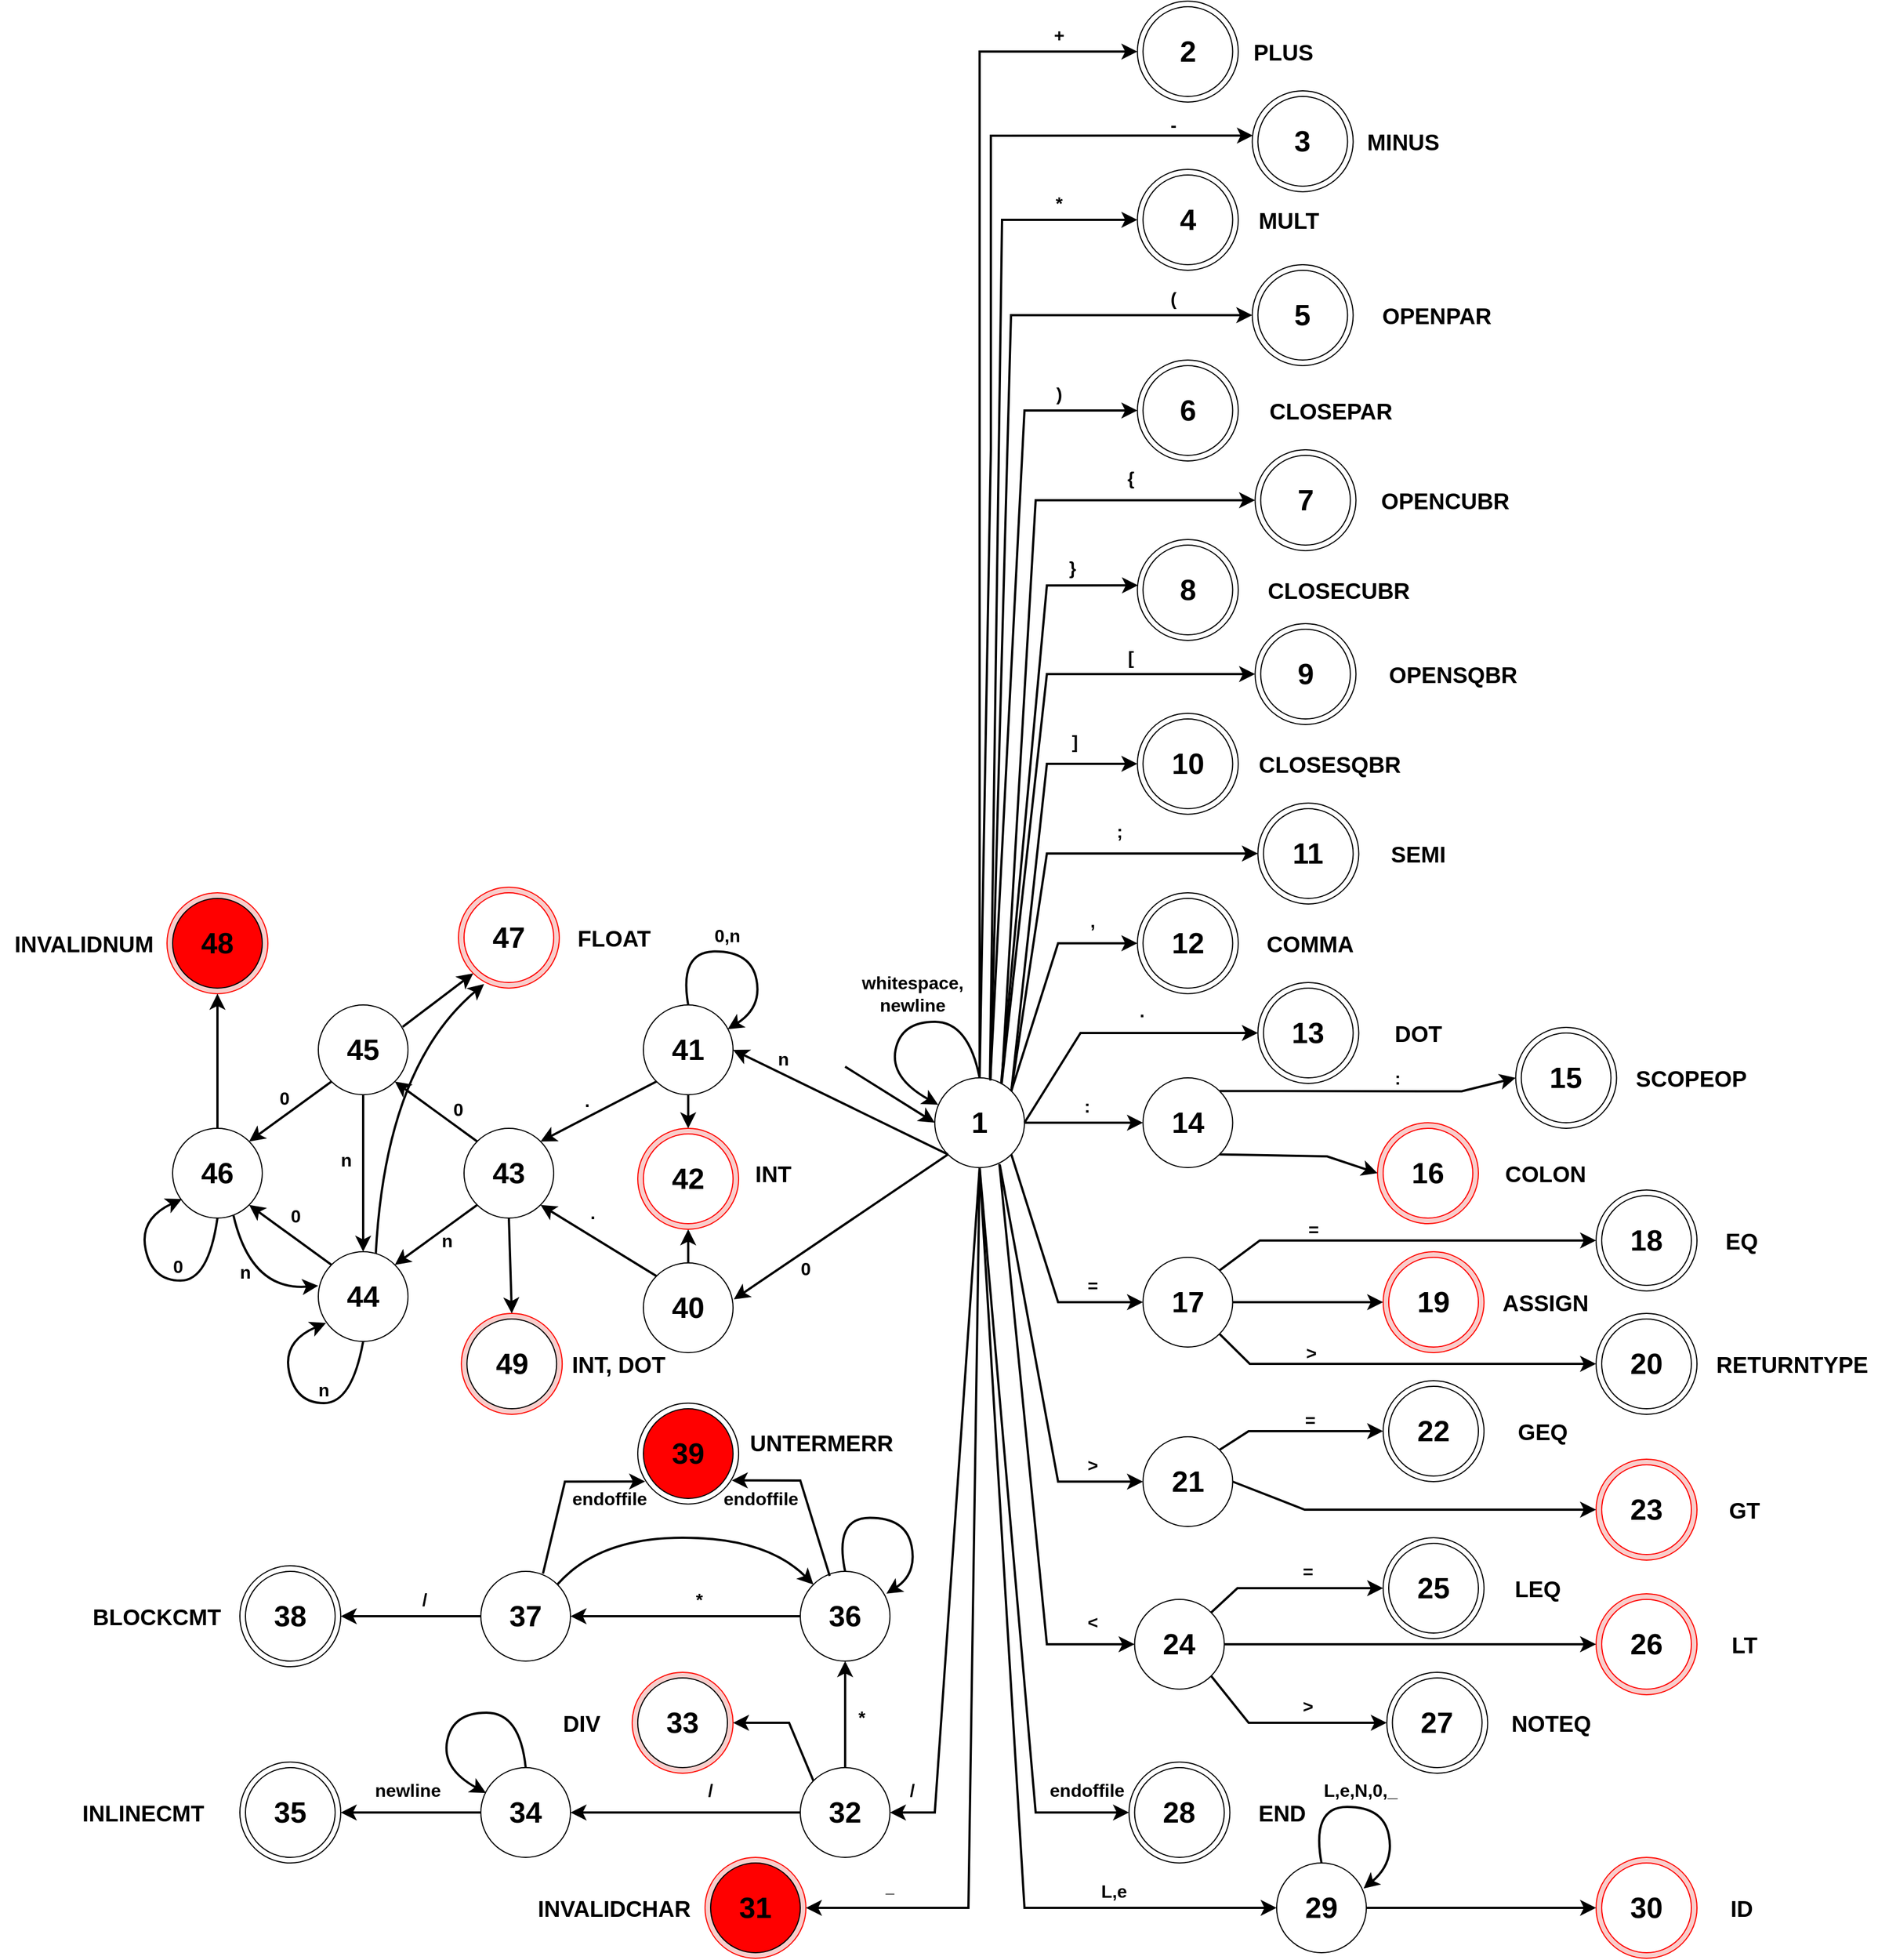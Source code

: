<mxfile version="20.8.13" type="device"><diagram id="EuUrlhRMjJuuyAw-kMiO" name="Page-1"><mxGraphModel dx="2045" dy="1763" grid="1" gridSize="10" guides="1" tooltips="1" connect="1" arrows="1" fold="1" page="1" pageScale="1" pageWidth="850" pageHeight="1100" math="0" shadow="0"><root><mxCell id="0"/><mxCell id="1" parent="0"/><mxCell id="btHxlW1EN4TO2iCMIrlh-3" value="" style="ellipse;whiteSpace=wrap;html=1;aspect=fixed;fontSize=26;fillColor=#f8cecc;strokeColor=#ff0800;" vertex="1" parent="1"><mxGeometry x="-85" y="1055" width="90" height="90" as="geometry"/></mxCell><mxCell id="f0cNqEt-tNWj4M2BLPDT-24" value="" style="ellipse;whiteSpace=wrap;html=1;aspect=fixed;fontSize=26;" parent="1" vertex="1"><mxGeometry x="710" y="460" width="90" height="90" as="geometry"/></mxCell><mxCell id="f0cNqEt-tNWj4M2BLPDT-14" value="" style="ellipse;whiteSpace=wrap;html=1;aspect=fixed;fontSize=26;fillColor=#f8cecc;strokeColor=#ff0800;" parent="1" vertex="1"><mxGeometry x="515" y="400" width="90" height="90" as="geometry"/></mxCell><mxCell id="f0cNqEt-tNWj4M2BLPDT-6" value="" style="ellipse;whiteSpace=wrap;html=1;aspect=fixed;fontSize=26;" parent="1" vertex="1"><mxGeometry x="638.26" y="315" width="90" height="90" as="geometry"/></mxCell><mxCell id="C09SJ6cZ4R_OQhaW5B3O-47" value="" style="ellipse;whiteSpace=wrap;html=1;aspect=fixed;fontSize=26;" parent="1" vertex="1"><mxGeometry x="408.26" y="275" width="90" height="90" as="geometry"/></mxCell><mxCell id="C09SJ6cZ4R_OQhaW5B3O-46" value="" style="ellipse;whiteSpace=wrap;html=1;aspect=fixed;fontSize=26;" parent="1" vertex="1"><mxGeometry x="300.76" y="195" width="90" height="90" as="geometry"/></mxCell><mxCell id="C09SJ6cZ4R_OQhaW5B3O-45" value="" style="ellipse;whiteSpace=wrap;html=1;aspect=fixed;fontSize=26;" parent="1" vertex="1"><mxGeometry x="408.26" y="115" width="90" height="90" as="geometry"/></mxCell><mxCell id="C09SJ6cZ4R_OQhaW5B3O-44" value="" style="ellipse;whiteSpace=wrap;html=1;aspect=fixed;fontSize=26;" parent="1" vertex="1"><mxGeometry x="300.76" y="35" width="90" height="90" as="geometry"/></mxCell><mxCell id="C09SJ6cZ4R_OQhaW5B3O-43" value="" style="ellipse;whiteSpace=wrap;html=1;aspect=fixed;fontSize=26;" parent="1" vertex="1"><mxGeometry x="405.76" y="-45" width="90" height="90" as="geometry"/></mxCell><mxCell id="C09SJ6cZ4R_OQhaW5B3O-1" value="&lt;font size=&quot;1&quot; style=&quot;&quot;&gt;&lt;b style=&quot;font-size: 26px;&quot;&gt;1&lt;/b&gt;&lt;/font&gt;" style="ellipse;whiteSpace=wrap;html=1;aspect=fixed;" parent="1" vertex="1"><mxGeometry x="120" y="360" width="80" height="80" as="geometry"/></mxCell><mxCell id="C09SJ6cZ4R_OQhaW5B3O-2" value="" style="endArrow=classic;html=1;rounded=0;entryX=0;entryY=0.5;entryDx=0;entryDy=0;jumpSize=6;endSize=8;startSize=8;strokeWidth=2;" parent="1" target="C09SJ6cZ4R_OQhaW5B3O-1" edge="1"><mxGeometry width="50" height="50" relative="1" as="geometry"><mxPoint x="40" y="350" as="sourcePoint"/><mxPoint x="60" y="400" as="targetPoint"/></mxGeometry></mxCell><mxCell id="C09SJ6cZ4R_OQhaW5B3O-3" value="" style="curved=1;endArrow=classic;html=1;rounded=0;strokeWidth=2;startSize=8;endSize=8;jumpSize=6;exitX=0.5;exitY=0;exitDx=0;exitDy=0;entryX=0.038;entryY=0.3;entryDx=0;entryDy=0;entryPerimeter=0;" parent="1" source="C09SJ6cZ4R_OQhaW5B3O-1" target="C09SJ6cZ4R_OQhaW5B3O-1" edge="1"><mxGeometry width="50" height="50" relative="1" as="geometry"><mxPoint x="400" y="430" as="sourcePoint"/><mxPoint x="450" y="380" as="targetPoint"/><Array as="points"><mxPoint x="150" y="310"/><mxPoint x="90" y="310"/><mxPoint x="80" y="360"/></Array></mxGeometry></mxCell><mxCell id="C09SJ6cZ4R_OQhaW5B3O-4" value="&lt;font size=&quot;1&quot; style=&quot;&quot;&gt;&lt;b style=&quot;font-size: 16px;&quot;&gt;whitespace,&lt;br&gt;newline&lt;br&gt;&lt;/b&gt;&lt;/font&gt;" style="text;strokeColor=none;fillColor=none;align=center;verticalAlign=middle;spacingLeft=4;spacingRight=4;overflow=hidden;points=[[0,0.5],[1,0.5]];portConstraint=eastwest;rotatable=0;whiteSpace=wrap;html=1;" parent="1" vertex="1"><mxGeometry x="50" y="260" width="100" height="50" as="geometry"/></mxCell><mxCell id="C09SJ6cZ4R_OQhaW5B3O-8" value="" style="ellipse;whiteSpace=wrap;html=1;aspect=fixed;fontSize=26;" parent="1" vertex="1"><mxGeometry x="300.76" y="-600" width="90" height="90" as="geometry"/></mxCell><mxCell id="C09SJ6cZ4R_OQhaW5B3O-6" value="&lt;font size=&quot;1&quot; style=&quot;&quot;&gt;&lt;b style=&quot;font-size: 26px;&quot;&gt;2&lt;/b&gt;&lt;/font&gt;" style="ellipse;whiteSpace=wrap;html=1;aspect=fixed;" parent="1" vertex="1"><mxGeometry x="305.76" y="-595" width="80" height="80" as="geometry"/></mxCell><mxCell id="C09SJ6cZ4R_OQhaW5B3O-7" value="" style="endArrow=classic;html=1;rounded=0;strokeWidth=2;fontSize=26;startSize=8;endSize=8;jumpSize=6;entryX=0;entryY=0.5;entryDx=0;entryDy=0;exitX=0.5;exitY=0;exitDx=0;exitDy=0;" parent="1" source="C09SJ6cZ4R_OQhaW5B3O-1" target="C09SJ6cZ4R_OQhaW5B3O-8" edge="1"><mxGeometry width="50" height="50" relative="1" as="geometry"><mxPoint x="190" y="350" as="sourcePoint"/><mxPoint x="310" y="-160" as="targetPoint"/><Array as="points"><mxPoint x="160" y="-160"/><mxPoint x="160" y="-555"/></Array></mxGeometry></mxCell><mxCell id="C09SJ6cZ4R_OQhaW5B3O-9" value="&lt;font size=&quot;1&quot; style=&quot;&quot;&gt;&lt;b style=&quot;font-size: 16px;&quot;&gt;+&lt;/b&gt;&lt;/font&gt;" style="text;strokeColor=none;fillColor=none;align=center;verticalAlign=middle;spacingLeft=4;spacingRight=4;overflow=hidden;points=[[0,0.5],[1,0.5]];portConstraint=eastwest;rotatable=0;whiteSpace=wrap;html=1;" parent="1" vertex="1"><mxGeometry x="185.76" y="-585" width="90" height="30" as="geometry"/></mxCell><mxCell id="C09SJ6cZ4R_OQhaW5B3O-10" value="&lt;font size=&quot;1&quot; style=&quot;&quot;&gt;&lt;b style=&quot;font-size: 20px;&quot;&gt;PLUS&lt;/b&gt;&lt;/font&gt;" style="text;strokeColor=none;fillColor=none;align=center;verticalAlign=middle;spacingLeft=4;spacingRight=4;overflow=hidden;points=[[0,0.5],[1,0.5]];portConstraint=eastwest;rotatable=0;whiteSpace=wrap;html=1;" parent="1" vertex="1"><mxGeometry x="385.76" y="-570" width="90" height="30" as="geometry"/></mxCell><mxCell id="C09SJ6cZ4R_OQhaW5B3O-11" value="" style="ellipse;whiteSpace=wrap;html=1;aspect=fixed;fontSize=26;" parent="1" vertex="1"><mxGeometry x="403.26" y="-520" width="90" height="90" as="geometry"/></mxCell><mxCell id="C09SJ6cZ4R_OQhaW5B3O-12" value="&lt;font size=&quot;1&quot; style=&quot;&quot;&gt;&lt;b style=&quot;font-size: 26px;&quot;&gt;3&lt;/b&gt;&lt;/font&gt;" style="ellipse;whiteSpace=wrap;html=1;aspect=fixed;" parent="1" vertex="1"><mxGeometry x="408.26" y="-515" width="80" height="80" as="geometry"/></mxCell><mxCell id="C09SJ6cZ4R_OQhaW5B3O-13" value="" style="endArrow=classic;html=1;rounded=0;strokeWidth=2;fontSize=16;startSize=8;endSize=8;jumpSize=6;entryX=0.006;entryY=0.443;entryDx=0;entryDy=0;entryPerimeter=0;exitX=0.5;exitY=0;exitDx=0;exitDy=0;" parent="1" source="C09SJ6cZ4R_OQhaW5B3O-1" target="C09SJ6cZ4R_OQhaW5B3O-11" edge="1"><mxGeometry width="50" height="50" relative="1" as="geometry"><mxPoint x="170.08" y="122" as="sourcePoint"/><mxPoint x="310" y="-40" as="targetPoint"/><Array as="points"><mxPoint x="170" y="-200"/><mxPoint x="170" y="-480"/></Array></mxGeometry></mxCell><mxCell id="C09SJ6cZ4R_OQhaW5B3O-14" value="&lt;font size=&quot;1&quot; style=&quot;&quot;&gt;&lt;b style=&quot;font-size: 16px;&quot;&gt;-&lt;/b&gt;&lt;/font&gt;" style="text;strokeColor=none;fillColor=none;align=center;verticalAlign=middle;spacingLeft=4;spacingRight=4;overflow=hidden;points=[[0,0.5],[1,0.5]];portConstraint=eastwest;rotatable=0;whiteSpace=wrap;html=1;" parent="1" vertex="1"><mxGeometry x="288.26" y="-505" width="90" height="30" as="geometry"/></mxCell><mxCell id="C09SJ6cZ4R_OQhaW5B3O-15" value="&lt;font size=&quot;1&quot; style=&quot;&quot;&gt;&lt;b style=&quot;font-size: 20px;&quot;&gt;MINUS&lt;/b&gt;&lt;/font&gt;" style="text;strokeColor=none;fillColor=none;align=center;verticalAlign=middle;spacingLeft=4;spacingRight=4;overflow=hidden;points=[[0,0.5],[1,0.5]];portConstraint=eastwest;rotatable=0;whiteSpace=wrap;html=1;" parent="1" vertex="1"><mxGeometry x="493.26" y="-490" width="90" height="30" as="geometry"/></mxCell><mxCell id="C09SJ6cZ4R_OQhaW5B3O-17" value="" style="ellipse;whiteSpace=wrap;html=1;aspect=fixed;fontSize=26;" parent="1" vertex="1"><mxGeometry x="300.76" y="-450" width="90" height="90" as="geometry"/></mxCell><mxCell id="C09SJ6cZ4R_OQhaW5B3O-16" value="&lt;font size=&quot;1&quot; style=&quot;&quot;&gt;&lt;b style=&quot;font-size: 26px;&quot;&gt;4&lt;/b&gt;&lt;/font&gt;" style="ellipse;whiteSpace=wrap;html=1;aspect=fixed;" parent="1" vertex="1"><mxGeometry x="305.76" y="-445" width="80" height="80" as="geometry"/></mxCell><mxCell id="C09SJ6cZ4R_OQhaW5B3O-18" value="&lt;font size=&quot;1&quot; style=&quot;&quot;&gt;&lt;b style=&quot;font-size: 20px;&quot;&gt;MULT&lt;/b&gt;&lt;/font&gt;" style="text;strokeColor=none;fillColor=none;align=center;verticalAlign=middle;spacingLeft=4;spacingRight=4;overflow=hidden;points=[[0,0.5],[1,0.5]];portConstraint=eastwest;rotatable=0;whiteSpace=wrap;html=1;" parent="1" vertex="1"><mxGeometry x="390.76" y="-420" width="90" height="30" as="geometry"/></mxCell><mxCell id="C09SJ6cZ4R_OQhaW5B3O-19" value="" style="endArrow=classic;html=1;rounded=0;strokeWidth=2;fontSize=16;startSize=8;endSize=8;jumpSize=6;exitX=0.615;exitY=0.005;exitDx=0;exitDy=0;entryX=0;entryY=0.5;entryDx=0;entryDy=0;exitPerimeter=0;" parent="1" source="C09SJ6cZ4R_OQhaW5B3O-1" target="C09SJ6cZ4R_OQhaW5B3O-17" edge="1"><mxGeometry width="50" height="50" relative="1" as="geometry"><mxPoint x="179.04" y="124.88" as="sourcePoint"/><mxPoint x="370" y="-130" as="targetPoint"/><Array as="points"><mxPoint x="180" y="-405"/></Array></mxGeometry></mxCell><mxCell id="C09SJ6cZ4R_OQhaW5B3O-20" value="&lt;font size=&quot;1&quot; style=&quot;&quot;&gt;&lt;b style=&quot;font-size: 16px;&quot;&gt;*&lt;/b&gt;&lt;/font&gt;" style="text;strokeColor=none;fillColor=none;align=center;verticalAlign=middle;spacingLeft=4;spacingRight=4;overflow=hidden;points=[[0,0.5],[1,0.5]];portConstraint=eastwest;rotatable=0;whiteSpace=wrap;html=1;" parent="1" vertex="1"><mxGeometry x="185.76" y="-435" width="90" height="30" as="geometry"/></mxCell><mxCell id="C09SJ6cZ4R_OQhaW5B3O-22" value="" style="ellipse;whiteSpace=wrap;html=1;aspect=fixed;fontSize=26;" parent="1" vertex="1"><mxGeometry x="403.26" y="-365" width="90" height="90" as="geometry"/></mxCell><mxCell id="C09SJ6cZ4R_OQhaW5B3O-21" value="&lt;font size=&quot;1&quot; style=&quot;&quot;&gt;&lt;b style=&quot;font-size: 26px;&quot;&gt;5&lt;/b&gt;&lt;/font&gt;" style="ellipse;whiteSpace=wrap;html=1;aspect=fixed;" parent="1" vertex="1"><mxGeometry x="408.26" y="-360" width="80" height="80" as="geometry"/></mxCell><mxCell id="C09SJ6cZ4R_OQhaW5B3O-23" value="&lt;font size=&quot;1&quot; style=&quot;&quot;&gt;&lt;b style=&quot;font-size: 20px;&quot;&gt;OPENPAR&lt;/b&gt;&lt;/font&gt;" style="text;strokeColor=none;fillColor=none;align=center;verticalAlign=middle;spacingLeft=4;spacingRight=4;overflow=hidden;points=[[0,0.5],[1,0.5]];portConstraint=eastwest;rotatable=0;whiteSpace=wrap;html=1;" parent="1" vertex="1"><mxGeometry x="513.26" y="-335" width="110" height="30" as="geometry"/></mxCell><mxCell id="C09SJ6cZ4R_OQhaW5B3O-24" value="" style="endArrow=classic;html=1;rounded=0;strokeWidth=2;fontSize=16;startSize=8;endSize=8;jumpSize=6;entryX=0;entryY=0.5;entryDx=0;entryDy=0;exitX=0.62;exitY=0.03;exitDx=0;exitDy=0;exitPerimeter=0;" parent="1" source="C09SJ6cZ4R_OQhaW5B3O-1" target="C09SJ6cZ4R_OQhaW5B3O-22" edge="1"><mxGeometry width="50" height="50" relative="1" as="geometry"><mxPoint x="188.284" y="131.716" as="sourcePoint"/><mxPoint x="310" y="40" as="targetPoint"/><Array as="points"><mxPoint x="188" y="-320"/></Array></mxGeometry></mxCell><mxCell id="C09SJ6cZ4R_OQhaW5B3O-25" value="&lt;font size=&quot;1&quot; style=&quot;&quot;&gt;&lt;b style=&quot;font-size: 16px;&quot;&gt;(&lt;/b&gt;&lt;/font&gt;" style="text;strokeColor=none;fillColor=none;align=center;verticalAlign=middle;spacingLeft=4;spacingRight=4;overflow=hidden;points=[[0,0.5],[1,0.5]];portConstraint=eastwest;rotatable=0;whiteSpace=wrap;html=1;" parent="1" vertex="1"><mxGeometry x="288.26" y="-350" width="90" height="30" as="geometry"/></mxCell><mxCell id="C09SJ6cZ4R_OQhaW5B3O-27" value="" style="ellipse;whiteSpace=wrap;html=1;aspect=fixed;fontSize=26;" parent="1" vertex="1"><mxGeometry x="300.76" y="-280" width="90" height="90" as="geometry"/></mxCell><mxCell id="C09SJ6cZ4R_OQhaW5B3O-26" value="&lt;font size=&quot;1&quot; style=&quot;&quot;&gt;&lt;b style=&quot;font-size: 26px;&quot;&gt;6&lt;/b&gt;&lt;/font&gt;" style="ellipse;whiteSpace=wrap;html=1;aspect=fixed;" parent="1" vertex="1"><mxGeometry x="305.76" y="-275" width="80" height="80" as="geometry"/></mxCell><mxCell id="C09SJ6cZ4R_OQhaW5B3O-28" value="" style="endArrow=classic;html=1;rounded=0;strokeWidth=2;fontSize=16;startSize=8;endSize=8;jumpSize=6;entryX=0;entryY=0.5;entryDx=0;entryDy=0;exitX=0.62;exitY=0.013;exitDx=0;exitDy=0;exitPerimeter=0;" parent="1" source="C09SJ6cZ4R_OQhaW5B3O-1" target="C09SJ6cZ4R_OQhaW5B3O-27" edge="1"><mxGeometry width="50" height="50" relative="1" as="geometry"><mxPoint x="188.284" y="131.716" as="sourcePoint"/><mxPoint x="295.76" y="-80" as="targetPoint"/><Array as="points"><mxPoint x="200" y="-235"/></Array></mxGeometry></mxCell><mxCell id="C09SJ6cZ4R_OQhaW5B3O-30" value="&lt;font size=&quot;1&quot; style=&quot;&quot;&gt;&lt;b style=&quot;font-size: 20px;&quot;&gt;CLOSEPAR&lt;/b&gt;&lt;/font&gt;" style="text;strokeColor=none;fillColor=none;align=center;verticalAlign=middle;spacingLeft=4;spacingRight=4;overflow=hidden;points=[[0,0.5],[1,0.5]];portConstraint=eastwest;rotatable=0;whiteSpace=wrap;html=1;" parent="1" vertex="1"><mxGeometry x="410.76" y="-250" width="125" height="30" as="geometry"/></mxCell><mxCell id="C09SJ6cZ4R_OQhaW5B3O-31" value="&lt;font size=&quot;1&quot; style=&quot;&quot;&gt;&lt;b style=&quot;font-size: 16px;&quot;&gt;)&lt;/b&gt;&lt;/font&gt;" style="text;strokeColor=none;fillColor=none;align=center;verticalAlign=middle;spacingLeft=4;spacingRight=4;overflow=hidden;points=[[0,0.5],[1,0.5]];portConstraint=eastwest;rotatable=0;whiteSpace=wrap;html=1;" parent="1" vertex="1"><mxGeometry x="185.76" y="-265" width="90" height="30" as="geometry"/></mxCell><mxCell id="C09SJ6cZ4R_OQhaW5B3O-34" value="" style="ellipse;whiteSpace=wrap;html=1;aspect=fixed;fontSize=26;" parent="1" vertex="1"><mxGeometry x="405.76" y="-200" width="90" height="90" as="geometry"/></mxCell><mxCell id="C09SJ6cZ4R_OQhaW5B3O-32" value="&lt;font size=&quot;1&quot; style=&quot;&quot;&gt;&lt;b style=&quot;font-size: 26px;&quot;&gt;7&lt;/b&gt;&lt;/font&gt;" style="ellipse;whiteSpace=wrap;html=1;aspect=fixed;" parent="1" vertex="1"><mxGeometry x="410.76" y="-195" width="80" height="80" as="geometry"/></mxCell><mxCell id="C09SJ6cZ4R_OQhaW5B3O-35" value="" style="ellipse;whiteSpace=wrap;html=1;aspect=fixed;fontSize=26;" parent="1" vertex="1"><mxGeometry x="300.76" y="-120" width="90" height="90" as="geometry"/></mxCell><mxCell id="C09SJ6cZ4R_OQhaW5B3O-33" value="&lt;font size=&quot;1&quot; style=&quot;&quot;&gt;&lt;b style=&quot;font-size: 26px;&quot;&gt;8&lt;/b&gt;&lt;/font&gt;" style="ellipse;whiteSpace=wrap;html=1;aspect=fixed;" parent="1" vertex="1"><mxGeometry x="305.76" y="-115" width="80" height="80" as="geometry"/></mxCell><mxCell id="C09SJ6cZ4R_OQhaW5B3O-36" value="&lt;font size=&quot;1&quot; style=&quot;&quot;&gt;&lt;b style=&quot;font-size: 20px;&quot;&gt;OPENCUBR&lt;/b&gt;&lt;/font&gt;" style="text;strokeColor=none;fillColor=none;align=center;verticalAlign=middle;spacingLeft=4;spacingRight=4;overflow=hidden;points=[[0,0.5],[1,0.5]];portConstraint=eastwest;rotatable=0;whiteSpace=wrap;html=1;" parent="1" vertex="1"><mxGeometry x="513.26" y="-170" width="125" height="30" as="geometry"/></mxCell><mxCell id="C09SJ6cZ4R_OQhaW5B3O-37" value="&lt;font size=&quot;1&quot; style=&quot;&quot;&gt;&lt;b style=&quot;font-size: 20px;&quot;&gt;CLOSECUBR&lt;/b&gt;&lt;/font&gt;" style="text;strokeColor=none;fillColor=none;align=center;verticalAlign=middle;spacingLeft=4;spacingRight=4;overflow=hidden;points=[[0,0.5],[1,0.5]];portConstraint=eastwest;rotatable=0;whiteSpace=wrap;html=1;" parent="1" vertex="1"><mxGeometry x="410.76" y="-90" width="139.24" height="30" as="geometry"/></mxCell><mxCell id="C09SJ6cZ4R_OQhaW5B3O-38" value="&lt;font size=&quot;1&quot; style=&quot;&quot;&gt;&lt;b style=&quot;font-size: 26px;&quot;&gt;9&lt;/b&gt;&lt;/font&gt;" style="ellipse;whiteSpace=wrap;html=1;aspect=fixed;" parent="1" vertex="1"><mxGeometry x="410.76" y="-40" width="80" height="80" as="geometry"/></mxCell><mxCell id="C09SJ6cZ4R_OQhaW5B3O-39" value="&lt;font size=&quot;1&quot; style=&quot;&quot;&gt;&lt;b style=&quot;font-size: 26px;&quot;&gt;10&lt;/b&gt;&lt;/font&gt;" style="ellipse;whiteSpace=wrap;html=1;aspect=fixed;" parent="1" vertex="1"><mxGeometry x="305.76" y="40" width="80" height="80" as="geometry"/></mxCell><mxCell id="C09SJ6cZ4R_OQhaW5B3O-40" value="&lt;font size=&quot;1&quot; style=&quot;&quot;&gt;&lt;b style=&quot;font-size: 26px;&quot;&gt;11&lt;/b&gt;&lt;/font&gt;" style="ellipse;whiteSpace=wrap;html=1;aspect=fixed;" parent="1" vertex="1"><mxGeometry x="413.26" y="120" width="80" height="80" as="geometry"/></mxCell><mxCell id="C09SJ6cZ4R_OQhaW5B3O-41" value="&lt;font size=&quot;1&quot; style=&quot;&quot;&gt;&lt;b style=&quot;font-size: 26px;&quot;&gt;12&lt;/b&gt;&lt;/font&gt;" style="ellipse;whiteSpace=wrap;html=1;aspect=fixed;" parent="1" vertex="1"><mxGeometry x="305.76" y="200" width="80" height="80" as="geometry"/></mxCell><mxCell id="C09SJ6cZ4R_OQhaW5B3O-42" value="&lt;font size=&quot;1&quot; style=&quot;&quot;&gt;&lt;b style=&quot;font-size: 26px;&quot;&gt;13&lt;/b&gt;&lt;/font&gt;" style="ellipse;whiteSpace=wrap;html=1;aspect=fixed;" parent="1" vertex="1"><mxGeometry x="413.26" y="280" width="80" height="80" as="geometry"/></mxCell><mxCell id="C09SJ6cZ4R_OQhaW5B3O-49" value="" style="endArrow=classic;html=1;rounded=0;strokeWidth=2;fontSize=16;startSize=8;endSize=8;jumpSize=6;entryX=0;entryY=0.5;entryDx=0;entryDy=0;" parent="1" target="C09SJ6cZ4R_OQhaW5B3O-34" edge="1"><mxGeometry width="50" height="50" relative="1" as="geometry"><mxPoint x="180" y="360" as="sourcePoint"/><mxPoint x="260" as="targetPoint"/><Array as="points"><mxPoint x="210" y="-155"/></Array></mxGeometry></mxCell><mxCell id="C09SJ6cZ4R_OQhaW5B3O-51" value="" style="endArrow=classic;html=1;rounded=0;strokeWidth=2;fontSize=16;startSize=8;endSize=8;jumpSize=6;entryX=0.006;entryY=0.454;entryDx=0;entryDy=0;entryPerimeter=0;exitX=0.74;exitY=0.06;exitDx=0;exitDy=0;exitPerimeter=0;" parent="1" source="C09SJ6cZ4R_OQhaW5B3O-1" target="C09SJ6cZ4R_OQhaW5B3O-35" edge="1"><mxGeometry width="50" height="50" relative="1" as="geometry"><mxPoint x="188.284" y="131.716" as="sourcePoint"/><mxPoint x="290" y="-40" as="targetPoint"/><Array as="points"><mxPoint x="220" y="-79"/></Array></mxGeometry></mxCell><mxCell id="C09SJ6cZ4R_OQhaW5B3O-52" value="" style="endArrow=classic;html=1;rounded=0;strokeWidth=2;fontSize=16;startSize=8;endSize=8;jumpSize=6;entryX=0;entryY=0.5;entryDx=0;entryDy=0;exitX=0.745;exitY=0.07;exitDx=0;exitDy=0;exitPerimeter=0;" parent="1" source="C09SJ6cZ4R_OQhaW5B3O-1" target="C09SJ6cZ4R_OQhaW5B3O-43" edge="1"><mxGeometry width="50" height="50" relative="1" as="geometry"><mxPoint x="195.04" y="140" as="sourcePoint"/><mxPoint x="240" y="-170" as="targetPoint"/><Array as="points"><mxPoint x="220"/></Array></mxGeometry></mxCell><mxCell id="C09SJ6cZ4R_OQhaW5B3O-53" value="" style="endArrow=classic;html=1;rounded=0;strokeWidth=2;fontSize=16;startSize=8;endSize=8;jumpSize=6;entryX=0;entryY=0.5;entryDx=0;entryDy=0;exitX=1;exitY=0;exitDx=0;exitDy=0;" parent="1" source="C09SJ6cZ4R_OQhaW5B3O-1" target="C09SJ6cZ4R_OQhaW5B3O-44" edge="1"><mxGeometry width="50" height="50" relative="1" as="geometry"><mxPoint x="195.84" y="141.04" as="sourcePoint"/><mxPoint x="260" y="60" as="targetPoint"/><Array as="points"><mxPoint x="220" y="80"/></Array></mxGeometry></mxCell><mxCell id="C09SJ6cZ4R_OQhaW5B3O-54" value="" style="endArrow=classic;html=1;rounded=0;strokeWidth=2;fontSize=16;startSize=8;endSize=8;jumpSize=6;entryX=0;entryY=0.5;entryDx=0;entryDy=0;exitX=1;exitY=0;exitDx=0;exitDy=0;" parent="1" source="C09SJ6cZ4R_OQhaW5B3O-1" target="C09SJ6cZ4R_OQhaW5B3O-45" edge="1"><mxGeometry width="50" height="50" relative="1" as="geometry"><mxPoint x="220" y="160" as="sourcePoint"/><mxPoint x="260" y="110" as="targetPoint"/><Array as="points"><mxPoint x="220" y="160"/></Array></mxGeometry></mxCell><mxCell id="C09SJ6cZ4R_OQhaW5B3O-55" value="" style="endArrow=classic;html=1;rounded=0;strokeWidth=2;fontSize=16;startSize=8;endSize=8;jumpSize=6;entryX=0;entryY=0.5;entryDx=0;entryDy=0;exitX=1;exitY=0;exitDx=0;exitDy=0;" parent="1" source="C09SJ6cZ4R_OQhaW5B3O-1" target="C09SJ6cZ4R_OQhaW5B3O-46" edge="1"><mxGeometry width="50" height="50" relative="1" as="geometry"><mxPoint x="200" y="160" as="sourcePoint"/><mxPoint x="260" y="110" as="targetPoint"/><Array as="points"><mxPoint x="230" y="240"/></Array></mxGeometry></mxCell><mxCell id="C09SJ6cZ4R_OQhaW5B3O-56" value="" style="endArrow=classic;html=1;rounded=0;strokeWidth=2;fontSize=16;startSize=8;endSize=8;jumpSize=6;entryX=0;entryY=0.5;entryDx=0;entryDy=0;exitX=1;exitY=0.5;exitDx=0;exitDy=0;" parent="1" source="C09SJ6cZ4R_OQhaW5B3O-1" target="C09SJ6cZ4R_OQhaW5B3O-47" edge="1"><mxGeometry width="50" height="50" relative="1" as="geometry"><mxPoint x="197.76" y="173.44" as="sourcePoint"/><mxPoint x="260" y="200" as="targetPoint"/><Array as="points"><mxPoint x="250" y="320"/></Array></mxGeometry></mxCell><mxCell id="C09SJ6cZ4R_OQhaW5B3O-57" value="&lt;font size=&quot;1&quot; style=&quot;&quot;&gt;&lt;b style=&quot;font-size: 20px;&quot;&gt;OPENSQBR&lt;/b&gt;&lt;/font&gt;" style="text;strokeColor=none;fillColor=none;align=center;verticalAlign=middle;spacingLeft=4;spacingRight=4;overflow=hidden;points=[[0,0.5],[1,0.5]];portConstraint=eastwest;rotatable=0;whiteSpace=wrap;html=1;" parent="1" vertex="1"><mxGeometry x="513.26" y="-15" width="139.24" height="30" as="geometry"/></mxCell><mxCell id="C09SJ6cZ4R_OQhaW5B3O-58" value="&lt;font size=&quot;1&quot; style=&quot;&quot;&gt;&lt;b style=&quot;font-size: 20px;&quot;&gt;CLOSESQBR&lt;/b&gt;&lt;/font&gt;" style="text;strokeColor=none;fillColor=none;align=center;verticalAlign=middle;spacingLeft=4;spacingRight=4;overflow=hidden;points=[[0,0.5],[1,0.5]];portConstraint=eastwest;rotatable=0;whiteSpace=wrap;html=1;" parent="1" vertex="1"><mxGeometry x="403.26" y="65" width="139.24" height="30" as="geometry"/></mxCell><mxCell id="C09SJ6cZ4R_OQhaW5B3O-59" value="&lt;font size=&quot;1&quot; style=&quot;&quot;&gt;&lt;b style=&quot;font-size: 20px;&quot;&gt;SEMI&lt;/b&gt;&lt;/font&gt;" style="text;strokeColor=none;fillColor=none;align=center;verticalAlign=middle;spacingLeft=4;spacingRight=4;overflow=hidden;points=[[0,0.5],[1,0.5]];portConstraint=eastwest;rotatable=0;whiteSpace=wrap;html=1;" parent="1" vertex="1"><mxGeometry x="513.26" y="145" width="76.74" height="30" as="geometry"/></mxCell><mxCell id="C09SJ6cZ4R_OQhaW5B3O-61" value="&lt;font size=&quot;1&quot; style=&quot;&quot;&gt;&lt;b style=&quot;font-size: 20px;&quot;&gt;COMMA&lt;/b&gt;&lt;/font&gt;" style="text;strokeColor=none;fillColor=none;align=center;verticalAlign=middle;spacingLeft=4;spacingRight=4;overflow=hidden;points=[[0,0.5],[1,0.5]];portConstraint=eastwest;rotatable=0;whiteSpace=wrap;html=1;" parent="1" vertex="1"><mxGeometry x="409.89" y="225" width="90.11" height="30" as="geometry"/></mxCell><mxCell id="C09SJ6cZ4R_OQhaW5B3O-62" value="&lt;font size=&quot;1&quot; style=&quot;&quot;&gt;&lt;b style=&quot;font-size: 20px;&quot;&gt;DOT&lt;/b&gt;&lt;/font&gt;" style="text;strokeColor=none;fillColor=none;align=center;verticalAlign=middle;spacingLeft=4;spacingRight=4;overflow=hidden;points=[[0,0.5],[1,0.5]];portConstraint=eastwest;rotatable=0;whiteSpace=wrap;html=1;" parent="1" vertex="1"><mxGeometry x="513.26" y="305" width="76.74" height="30" as="geometry"/></mxCell><mxCell id="C09SJ6cZ4R_OQhaW5B3O-63" value="&lt;span style=&quot;font-size: 16px;&quot;&gt;&lt;b&gt;{&lt;/b&gt;&lt;/span&gt;" style="text;strokeColor=none;fillColor=none;align=center;verticalAlign=middle;spacingLeft=4;spacingRight=4;overflow=hidden;points=[[0,0.5],[1,0.5]];portConstraint=eastwest;rotatable=0;whiteSpace=wrap;html=1;" parent="1" vertex="1"><mxGeometry x="250" y="-190" width="90" height="30" as="geometry"/></mxCell><mxCell id="C09SJ6cZ4R_OQhaW5B3O-64" value="&lt;span style=&quot;font-size: 16px;&quot;&gt;&lt;b&gt;}&lt;/b&gt;&lt;/span&gt;" style="text;strokeColor=none;fillColor=none;align=center;verticalAlign=middle;spacingLeft=4;spacingRight=4;overflow=hidden;points=[[0,0.5],[1,0.5]];portConstraint=eastwest;rotatable=0;whiteSpace=wrap;html=1;" parent="1" vertex="1"><mxGeometry x="198.26" y="-110" width="90" height="30" as="geometry"/></mxCell><mxCell id="C09SJ6cZ4R_OQhaW5B3O-65" value="&lt;span style=&quot;font-size: 16px;&quot;&gt;&lt;b&gt;[&lt;/b&gt;&lt;/span&gt;" style="text;strokeColor=none;fillColor=none;align=center;verticalAlign=middle;spacingLeft=4;spacingRight=4;overflow=hidden;points=[[0,0.5],[1,0.5]];portConstraint=eastwest;rotatable=0;whiteSpace=wrap;html=1;" parent="1" vertex="1"><mxGeometry x="250" y="-30" width="90" height="30" as="geometry"/></mxCell><mxCell id="C09SJ6cZ4R_OQhaW5B3O-66" value="&lt;span style=&quot;font-size: 16px;&quot;&gt;&lt;b&gt;]&lt;/b&gt;&lt;/span&gt;" style="text;strokeColor=none;fillColor=none;align=center;verticalAlign=middle;spacingLeft=4;spacingRight=4;overflow=hidden;points=[[0,0.5],[1,0.5]];portConstraint=eastwest;rotatable=0;whiteSpace=wrap;html=1;" parent="1" vertex="1"><mxGeometry x="200" y="45" width="90" height="30" as="geometry"/></mxCell><mxCell id="C09SJ6cZ4R_OQhaW5B3O-67" value="&lt;span style=&quot;font-size: 16px;&quot;&gt;&lt;b&gt;;&lt;/b&gt;&lt;/span&gt;" style="text;strokeColor=none;fillColor=none;align=center;verticalAlign=middle;spacingLeft=4;spacingRight=4;overflow=hidden;points=[[0,0.5],[1,0.5]];portConstraint=eastwest;rotatable=0;whiteSpace=wrap;html=1;" parent="1" vertex="1"><mxGeometry x="240" y="125" width="90" height="30" as="geometry"/></mxCell><mxCell id="C09SJ6cZ4R_OQhaW5B3O-68" value="&lt;span style=&quot;font-size: 16px;&quot;&gt;&lt;b&gt;,&lt;/b&gt;&lt;/span&gt;" style="text;strokeColor=none;fillColor=none;align=center;verticalAlign=middle;spacingLeft=4;spacingRight=4;overflow=hidden;points=[[0,0.5],[1,0.5]];portConstraint=eastwest;rotatable=0;whiteSpace=wrap;html=1;" parent="1" vertex="1"><mxGeometry x="215.76" y="205" width="90" height="30" as="geometry"/></mxCell><mxCell id="C09SJ6cZ4R_OQhaW5B3O-69" value="&lt;span style=&quot;font-size: 16px;&quot;&gt;&lt;b&gt;.&lt;/b&gt;&lt;/span&gt;" style="text;strokeColor=none;fillColor=none;align=center;verticalAlign=middle;spacingLeft=4;spacingRight=4;overflow=hidden;points=[[0,0.5],[1,0.5]];portConstraint=eastwest;rotatable=0;whiteSpace=wrap;html=1;" parent="1" vertex="1"><mxGeometry x="260" y="285" width="90" height="30" as="geometry"/></mxCell><mxCell id="f0cNqEt-tNWj4M2BLPDT-2" value="&lt;font size=&quot;1&quot; style=&quot;&quot;&gt;&lt;b style=&quot;font-size: 26px;&quot;&gt;14&lt;/b&gt;&lt;/font&gt;" style="ellipse;whiteSpace=wrap;html=1;aspect=fixed;" parent="1" vertex="1"><mxGeometry x="305.76" y="360" width="80" height="80" as="geometry"/></mxCell><mxCell id="f0cNqEt-tNWj4M2BLPDT-4" value="" style="endArrow=classic;html=1;rounded=0;strokeWidth=2;fontSize=16;startSize=8;endSize=8;jumpSize=6;entryX=0;entryY=0.5;entryDx=0;entryDy=0;exitX=1;exitY=0.5;exitDx=0;exitDy=0;" parent="1" source="C09SJ6cZ4R_OQhaW5B3O-1" target="f0cNqEt-tNWj4M2BLPDT-2" edge="1"><mxGeometry width="50" height="50" relative="1" as="geometry"><mxPoint x="405.76" y="464.8" as="sourcePoint"/><mxPoint x="635.06" y="420" as="targetPoint"/><Array as="points"><mxPoint x="220" y="400"/></Array></mxGeometry></mxCell><mxCell id="f0cNqEt-tNWj4M2BLPDT-5" value="&lt;font size=&quot;1&quot; style=&quot;&quot;&gt;&lt;b style=&quot;font-size: 26px;&quot;&gt;15&lt;/b&gt;&lt;/font&gt;" style="ellipse;whiteSpace=wrap;html=1;aspect=fixed;" parent="1" vertex="1"><mxGeometry x="643.26" y="320" width="80" height="80" as="geometry"/></mxCell><mxCell id="f0cNqEt-tNWj4M2BLPDT-8" value="" style="endArrow=classic;html=1;rounded=0;strokeWidth=2;fontSize=16;startSize=8;endSize=8;jumpSize=6;exitX=1;exitY=0;exitDx=0;exitDy=0;entryX=0;entryY=0.5;entryDx=0;entryDy=0;" parent="1" source="f0cNqEt-tNWj4M2BLPDT-2" target="f0cNqEt-tNWj4M2BLPDT-6" edge="1"><mxGeometry width="50" height="50" relative="1" as="geometry"><mxPoint x="360.7" y="464.8" as="sourcePoint"/><mxPoint x="620" y="360" as="targetPoint"/><Array as="points"><mxPoint x="590" y="372"/></Array></mxGeometry></mxCell><mxCell id="f0cNqEt-tNWj4M2BLPDT-10" value="&lt;font size=&quot;1&quot; style=&quot;&quot;&gt;&lt;b style=&quot;font-size: 26px;&quot;&gt;16&lt;/b&gt;&lt;/font&gt;" style="ellipse;whiteSpace=wrap;html=1;aspect=fixed;strokeColor=#ff0000;" parent="1" vertex="1"><mxGeometry x="520" y="405" width="80" height="80" as="geometry"/></mxCell><mxCell id="f0cNqEt-tNWj4M2BLPDT-13" value="" style="endArrow=classic;html=1;rounded=0;strokeWidth=2;fontSize=16;startSize=8;endSize=8;jumpSize=6;exitX=1;exitY=1;exitDx=0;exitDy=0;entryX=0;entryY=0.5;entryDx=0;entryDy=0;" parent="1" source="f0cNqEt-tNWj4M2BLPDT-2" target="f0cNqEt-tNWj4M2BLPDT-14" edge="1"><mxGeometry width="50" height="50" relative="1" as="geometry"><mxPoint x="250.784" y="471.716" as="sourcePoint"/><mxPoint x="470" y="450" as="targetPoint"/><Array as="points"><mxPoint x="470" y="430"/></Array></mxGeometry></mxCell><mxCell id="f0cNqEt-tNWj4M2BLPDT-15" value="&lt;span style=&quot;font-size: 16px;&quot;&gt;&lt;b&gt;:&lt;/b&gt;&lt;/span&gt;" style="text;strokeColor=none;fillColor=none;align=center;verticalAlign=middle;spacingLeft=4;spacingRight=4;overflow=hidden;points=[[0,0.5],[1,0.5]];portConstraint=eastwest;rotatable=0;whiteSpace=wrap;html=1;" parent="1" vertex="1"><mxGeometry x="488.26" y="345" width="90" height="30" as="geometry"/></mxCell><mxCell id="f0cNqEt-tNWj4M2BLPDT-16" value="&lt;span style=&quot;font-size: 16px;&quot;&gt;&lt;b&gt;:&lt;/b&gt;&lt;/span&gt;" style="text;strokeColor=none;fillColor=none;align=center;verticalAlign=middle;spacingLeft=4;spacingRight=4;overflow=hidden;points=[[0,0.5],[1,0.5]];portConstraint=eastwest;rotatable=0;whiteSpace=wrap;html=1;" parent="1" vertex="1"><mxGeometry x="210.76" y="370" width="90" height="30" as="geometry"/></mxCell><mxCell id="f0cNqEt-tNWj4M2BLPDT-17" value="&lt;font size=&quot;1&quot; style=&quot;&quot;&gt;&lt;b style=&quot;font-size: 20px;&quot;&gt;SCOPEOP&lt;br&gt;&lt;/b&gt;&lt;/font&gt;" style="text;strokeColor=none;fillColor=none;align=center;verticalAlign=middle;spacingLeft=4;spacingRight=4;overflow=hidden;points=[[0,0.5],[1,0.5]];portConstraint=eastwest;rotatable=0;whiteSpace=wrap;html=1;" parent="1" vertex="1"><mxGeometry x="740" y="345" width="110" height="30" as="geometry"/></mxCell><mxCell id="f0cNqEt-tNWj4M2BLPDT-18" value="&lt;font size=&quot;1&quot; style=&quot;&quot;&gt;&lt;b style=&quot;font-size: 20px;&quot;&gt;COLON&lt;/b&gt;&lt;/font&gt;" style="text;strokeColor=none;fillColor=none;align=center;verticalAlign=middle;spacingLeft=4;spacingRight=4;overflow=hidden;points=[[0,0.5],[1,0.5]];portConstraint=eastwest;rotatable=0;whiteSpace=wrap;html=1;" parent="1" vertex="1"><mxGeometry x="620" y="430" width="90" height="30" as="geometry"/></mxCell><mxCell id="f0cNqEt-tNWj4M2BLPDT-19" value="&lt;font size=&quot;1&quot; style=&quot;&quot;&gt;&lt;b style=&quot;font-size: 26px;&quot;&gt;17&lt;/b&gt;&lt;/font&gt;" style="ellipse;whiteSpace=wrap;html=1;aspect=fixed;" parent="1" vertex="1"><mxGeometry x="305.76" y="520" width="80" height="80" as="geometry"/></mxCell><mxCell id="f0cNqEt-tNWj4M2BLPDT-20" value="" style="endArrow=classic;html=1;rounded=0;strokeWidth=2;fontSize=16;startSize=8;endSize=8;jumpSize=6;entryX=0;entryY=0.5;entryDx=0;entryDy=0;exitX=1;exitY=1;exitDx=0;exitDy=0;" parent="1" source="C09SJ6cZ4R_OQhaW5B3O-1" target="f0cNqEt-tNWj4M2BLPDT-19" edge="1"><mxGeometry width="50" height="50" relative="1" as="geometry"><mxPoint x="198.284" y="381.716" as="sourcePoint"/><mxPoint x="315.76" y="410" as="targetPoint"/><Array as="points"><mxPoint x="230" y="560"/></Array></mxGeometry></mxCell><mxCell id="f0cNqEt-tNWj4M2BLPDT-21" value="&lt;span style=&quot;font-size: 16px;&quot;&gt;&lt;b&gt;=&lt;/b&gt;&lt;/span&gt;" style="text;strokeColor=none;fillColor=none;align=center;verticalAlign=middle;spacingLeft=4;spacingRight=4;overflow=hidden;points=[[0,0.5],[1,0.5]];portConstraint=eastwest;rotatable=0;whiteSpace=wrap;html=1;" parent="1" vertex="1"><mxGeometry x="215.76" y="530" width="90" height="30" as="geometry"/></mxCell><mxCell id="f0cNqEt-tNWj4M2BLPDT-22" value="" style="endArrow=classic;html=1;rounded=0;strokeWidth=2;fontSize=16;startSize=8;endSize=8;jumpSize=6;exitX=1;exitY=0;exitDx=0;exitDy=0;entryX=0;entryY=0.5;entryDx=0;entryDy=0;" parent="1" source="f0cNqEt-tNWj4M2BLPDT-19" target="f0cNqEt-tNWj4M2BLPDT-24" edge="1"><mxGeometry width="50" height="50" relative="1" as="geometry"><mxPoint x="408.264" y="535.716" as="sourcePoint"/><mxPoint x="670" y="520" as="targetPoint"/><Array as="points"><mxPoint x="410" y="505"/></Array></mxGeometry></mxCell><mxCell id="f0cNqEt-tNWj4M2BLPDT-23" value="&lt;font size=&quot;1&quot; style=&quot;&quot;&gt;&lt;b style=&quot;font-size: 26px;&quot;&gt;18&lt;/b&gt;&lt;/font&gt;" style="ellipse;whiteSpace=wrap;html=1;aspect=fixed;" parent="1" vertex="1"><mxGeometry x="715" y="465" width="80" height="80" as="geometry"/></mxCell><mxCell id="f0cNqEt-tNWj4M2BLPDT-26" value="" style="ellipse;whiteSpace=wrap;html=1;aspect=fixed;fontSize=26;fillColor=#f8cecc;strokeColor=#ff0800;" parent="1" vertex="1"><mxGeometry x="520" y="515" width="90" height="90" as="geometry"/></mxCell><mxCell id="f0cNqEt-tNWj4M2BLPDT-27" value="&lt;font size=&quot;1&quot; style=&quot;&quot;&gt;&lt;b style=&quot;font-size: 26px;&quot;&gt;19&lt;/b&gt;&lt;/font&gt;" style="ellipse;whiteSpace=wrap;html=1;aspect=fixed;strokeColor=#ff0000;" parent="1" vertex="1"><mxGeometry x="525" y="520" width="80" height="80" as="geometry"/></mxCell><mxCell id="f0cNqEt-tNWj4M2BLPDT-28" value="" style="ellipse;whiteSpace=wrap;html=1;aspect=fixed;fontSize=26;" parent="1" vertex="1"><mxGeometry x="710" y="570" width="90" height="90" as="geometry"/></mxCell><mxCell id="f0cNqEt-tNWj4M2BLPDT-29" value="&lt;font size=&quot;1&quot; style=&quot;&quot;&gt;&lt;b style=&quot;font-size: 26px;&quot;&gt;20&lt;/b&gt;&lt;/font&gt;" style="ellipse;whiteSpace=wrap;html=1;aspect=fixed;" parent="1" vertex="1"><mxGeometry x="715" y="575" width="80" height="80" as="geometry"/></mxCell><mxCell id="f0cNqEt-tNWj4M2BLPDT-30" value="" style="endArrow=classic;html=1;rounded=0;strokeWidth=2;fontSize=16;startSize=8;endSize=8;jumpSize=6;exitX=1;exitY=1;exitDx=0;exitDy=0;entryX=0;entryY=0.5;entryDx=0;entryDy=0;" parent="1" source="f0cNqEt-tNWj4M2BLPDT-19" target="f0cNqEt-tNWj4M2BLPDT-28" edge="1"><mxGeometry width="50" height="50" relative="1" as="geometry"><mxPoint x="365.284" y="656.716" as="sourcePoint"/><mxPoint x="701.24" y="630" as="targetPoint"/><Array as="points"><mxPoint x="401" y="615"/></Array></mxGeometry></mxCell><mxCell id="f0cNqEt-tNWj4M2BLPDT-31" value="" style="endArrow=classic;html=1;rounded=0;strokeWidth=2;fontSize=16;startSize=8;endSize=8;jumpSize=6;exitX=1;exitY=0.5;exitDx=0;exitDy=0;entryX=0;entryY=0.5;entryDx=0;entryDy=0;" parent="1" source="f0cNqEt-tNWj4M2BLPDT-19" target="f0cNqEt-tNWj4M2BLPDT-26" edge="1"><mxGeometry width="50" height="50" relative="1" as="geometry"><mxPoint x="374.044" y="550.004" as="sourcePoint"/><mxPoint x="515.0" y="566.72" as="targetPoint"/><Array as="points"/></mxGeometry></mxCell><mxCell id="f0cNqEt-tNWj4M2BLPDT-32" value="&lt;span style=&quot;font-size: 16px;&quot;&gt;&lt;b&gt;=&lt;/b&gt;&lt;/span&gt;" style="text;strokeColor=none;fillColor=none;align=center;verticalAlign=middle;spacingLeft=4;spacingRight=4;overflow=hidden;points=[[0,0.5],[1,0.5]];portConstraint=eastwest;rotatable=0;whiteSpace=wrap;html=1;" parent="1" vertex="1"><mxGeometry x="413.26" y="480" width="90" height="30" as="geometry"/></mxCell><mxCell id="f0cNqEt-tNWj4M2BLPDT-33" value="&lt;span style=&quot;font-size: 16px;&quot;&gt;&lt;b&gt;&amp;gt;&lt;/b&gt;&lt;/span&gt;" style="text;strokeColor=none;fillColor=none;align=center;verticalAlign=middle;spacingLeft=4;spacingRight=4;overflow=hidden;points=[[0,0.5],[1,0.5]];portConstraint=eastwest;rotatable=0;whiteSpace=wrap;html=1;" parent="1" vertex="1"><mxGeometry x="410.76" y="590" width="90" height="30" as="geometry"/></mxCell><mxCell id="f0cNqEt-tNWj4M2BLPDT-34" value="&lt;span style=&quot;font-size: 20px;&quot;&gt;&lt;b&gt;EQ&lt;/b&gt;&lt;/span&gt;" style="text;strokeColor=none;fillColor=none;align=center;verticalAlign=middle;spacingLeft=4;spacingRight=4;overflow=hidden;points=[[0,0.5],[1,0.5]];portConstraint=eastwest;rotatable=0;whiteSpace=wrap;html=1;" parent="1" vertex="1"><mxGeometry x="800" y="490" width="80" height="30" as="geometry"/></mxCell><mxCell id="f0cNqEt-tNWj4M2BLPDT-35" value="&lt;font size=&quot;1&quot; style=&quot;&quot;&gt;&lt;b style=&quot;font-size: 20px;&quot;&gt;ASSIGN&lt;/b&gt;&lt;/font&gt;" style="text;strokeColor=none;fillColor=none;align=center;verticalAlign=middle;spacingLeft=4;spacingRight=4;overflow=hidden;points=[[0,0.5],[1,0.5]];portConstraint=eastwest;rotatable=0;whiteSpace=wrap;html=1;" parent="1" vertex="1"><mxGeometry x="620" y="545" width="90" height="30" as="geometry"/></mxCell><mxCell id="f0cNqEt-tNWj4M2BLPDT-36" value="&lt;font size=&quot;1&quot; style=&quot;&quot;&gt;&lt;b style=&quot;font-size: 20px;&quot;&gt;RETURNTYPE&lt;/b&gt;&lt;/font&gt;" style="text;strokeColor=none;fillColor=none;align=center;verticalAlign=middle;spacingLeft=4;spacingRight=4;overflow=hidden;points=[[0,0.5],[1,0.5]];portConstraint=eastwest;rotatable=0;whiteSpace=wrap;html=1;" parent="1" vertex="1"><mxGeometry x="810" y="600" width="150" height="30" as="geometry"/></mxCell><mxCell id="f0cNqEt-tNWj4M2BLPDT-37" value="&lt;font size=&quot;1&quot; style=&quot;&quot;&gt;&lt;b style=&quot;font-size: 26px;&quot;&gt;21&lt;/b&gt;&lt;/font&gt;" style="ellipse;whiteSpace=wrap;html=1;aspect=fixed;" parent="1" vertex="1"><mxGeometry x="305.76" y="680" width="80" height="80" as="geometry"/></mxCell><mxCell id="f0cNqEt-tNWj4M2BLPDT-39" value="" style="endArrow=classic;html=1;rounded=0;strokeWidth=2;fontSize=16;startSize=8;endSize=8;jumpSize=6;entryX=0;entryY=0.5;entryDx=0;entryDy=0;exitX=0.725;exitY=0.97;exitDx=0;exitDy=0;exitPerimeter=0;" parent="1" source="C09SJ6cZ4R_OQhaW5B3O-1" target="f0cNqEt-tNWj4M2BLPDT-37" edge="1"><mxGeometry width="50" height="50" relative="1" as="geometry"><mxPoint x="150.004" y="559.996" as="sourcePoint"/><mxPoint x="267.48" y="748.28" as="targetPoint"/><Array as="points"><mxPoint x="230" y="720"/></Array></mxGeometry></mxCell><mxCell id="f0cNqEt-tNWj4M2BLPDT-40" value="&lt;span style=&quot;font-size: 16px;&quot;&gt;&lt;b&gt;&amp;gt;&lt;/b&gt;&lt;/span&gt;" style="text;strokeColor=none;fillColor=none;align=center;verticalAlign=middle;spacingLeft=4;spacingRight=4;overflow=hidden;points=[[0,0.5],[1,0.5]];portConstraint=eastwest;rotatable=0;whiteSpace=wrap;html=1;" parent="1" vertex="1"><mxGeometry x="215.76" y="690" width="90" height="30" as="geometry"/></mxCell><mxCell id="f0cNqEt-tNWj4M2BLPDT-42" value="" style="ellipse;whiteSpace=wrap;html=1;aspect=fixed;fontSize=26;" parent="1" vertex="1"><mxGeometry x="520" y="630" width="90" height="90" as="geometry"/></mxCell><mxCell id="f0cNqEt-tNWj4M2BLPDT-43" value="&lt;font size=&quot;1&quot; style=&quot;&quot;&gt;&lt;b style=&quot;font-size: 26px;&quot;&gt;22&lt;/b&gt;&lt;/font&gt;" style="ellipse;whiteSpace=wrap;html=1;aspect=fixed;" parent="1" vertex="1"><mxGeometry x="525" y="635" width="80" height="80" as="geometry"/></mxCell><mxCell id="f0cNqEt-tNWj4M2BLPDT-44" value="" style="ellipse;whiteSpace=wrap;html=1;aspect=fixed;fontSize=26;fillColor=#f8cecc;strokeColor=#ff0800;" parent="1" vertex="1"><mxGeometry x="710" y="700" width="90" height="90" as="geometry"/></mxCell><mxCell id="f0cNqEt-tNWj4M2BLPDT-45" value="&lt;font size=&quot;1&quot; style=&quot;&quot;&gt;&lt;b style=&quot;font-size: 26px;&quot;&gt;23&lt;/b&gt;&lt;/font&gt;" style="ellipse;whiteSpace=wrap;html=1;aspect=fixed;strokeColor=#ff0000;" parent="1" vertex="1"><mxGeometry x="715" y="705" width="80" height="80" as="geometry"/></mxCell><mxCell id="f0cNqEt-tNWj4M2BLPDT-46" value="" style="endArrow=classic;html=1;rounded=0;strokeWidth=2;fontSize=16;startSize=8;endSize=8;jumpSize=6;exitX=1;exitY=0;exitDx=0;exitDy=0;entryX=0;entryY=0.5;entryDx=0;entryDy=0;" parent="1" source="f0cNqEt-tNWj4M2BLPDT-37" target="f0cNqEt-tNWj4M2BLPDT-42" edge="1"><mxGeometry width="50" height="50" relative="1" as="geometry"><mxPoint x="369.02" y="680" as="sourcePoint"/><mxPoint x="503.26" y="680" as="targetPoint"/><Array as="points"><mxPoint x="400" y="675"/></Array></mxGeometry></mxCell><mxCell id="f0cNqEt-tNWj4M2BLPDT-47" value="" style="endArrow=classic;html=1;rounded=0;strokeWidth=2;fontSize=16;startSize=8;endSize=8;jumpSize=6;exitX=1;exitY=0.5;exitDx=0;exitDy=0;entryX=0;entryY=0.5;entryDx=0;entryDy=0;" parent="1" source="f0cNqEt-tNWj4M2BLPDT-37" target="f0cNqEt-tNWj4M2BLPDT-44" edge="1"><mxGeometry width="50" height="50" relative="1" as="geometry"><mxPoint x="492.88" y="770" as="sourcePoint"/><mxPoint x="627.12" y="770" as="targetPoint"/><Array as="points"><mxPoint x="450" y="745"/></Array></mxGeometry></mxCell><mxCell id="f0cNqEt-tNWj4M2BLPDT-48" value="&lt;span style=&quot;font-size: 20px;&quot;&gt;&lt;b&gt;GEQ&lt;/b&gt;&lt;/span&gt;" style="text;strokeColor=none;fillColor=none;align=center;verticalAlign=middle;spacingLeft=4;spacingRight=4;overflow=hidden;points=[[0,0.5],[1,0.5]];portConstraint=eastwest;rotatable=0;whiteSpace=wrap;html=1;" parent="1" vertex="1"><mxGeometry x="625" y="660" width="75" height="30" as="geometry"/></mxCell><mxCell id="f0cNqEt-tNWj4M2BLPDT-49" value="&lt;span style=&quot;font-size: 20px;&quot;&gt;&lt;b&gt;GT&lt;/b&gt;&lt;/span&gt;" style="text;strokeColor=none;fillColor=none;align=center;verticalAlign=middle;spacingLeft=4;spacingRight=4;overflow=hidden;points=[[0,0.5],[1,0.5]];portConstraint=eastwest;rotatable=0;whiteSpace=wrap;html=1;" parent="1" vertex="1"><mxGeometry x="805" y="730" width="75" height="30" as="geometry"/></mxCell><mxCell id="f0cNqEt-tNWj4M2BLPDT-50" value="&lt;span style=&quot;font-size: 16px;&quot;&gt;&lt;b&gt;=&lt;/b&gt;&lt;/span&gt;" style="text;strokeColor=none;fillColor=none;align=center;verticalAlign=middle;spacingLeft=4;spacingRight=4;overflow=hidden;points=[[0,0.5],[1,0.5]];portConstraint=eastwest;rotatable=0;whiteSpace=wrap;html=1;" parent="1" vertex="1"><mxGeometry x="410" y="650" width="90" height="30" as="geometry"/></mxCell><mxCell id="f0cNqEt-tNWj4M2BLPDT-51" value="" style="ellipse;whiteSpace=wrap;html=1;aspect=fixed;fontSize=26;" parent="1" vertex="1"><mxGeometry x="520" y="770" width="90" height="90" as="geometry"/></mxCell><mxCell id="f0cNqEt-tNWj4M2BLPDT-52" value="&lt;font size=&quot;1&quot; style=&quot;&quot;&gt;&lt;b style=&quot;font-size: 26px;&quot;&gt;24&lt;/b&gt;&lt;/font&gt;" style="ellipse;whiteSpace=wrap;html=1;aspect=fixed;" parent="1" vertex="1"><mxGeometry x="298.26" y="825" width="80" height="80" as="geometry"/></mxCell><mxCell id="f0cNqEt-tNWj4M2BLPDT-53" value="" style="endArrow=classic;html=1;rounded=0;strokeWidth=2;fontSize=16;startSize=8;endSize=8;jumpSize=6;exitX=1;exitY=0;exitDx=0;exitDy=0;entryX=0;entryY=0.5;entryDx=0;entryDy=0;" parent="1" source="f0cNqEt-tNWj4M2BLPDT-52" target="f0cNqEt-tNWj4M2BLPDT-51" edge="1"><mxGeometry width="50" height="50" relative="1" as="geometry"><mxPoint x="403.264" y="895.716" as="sourcePoint"/><mxPoint x="665" y="880" as="targetPoint"/><Array as="points"><mxPoint x="390" y="815"/></Array></mxGeometry></mxCell><mxCell id="f0cNqEt-tNWj4M2BLPDT-54" value="&lt;font size=&quot;1&quot; style=&quot;&quot;&gt;&lt;b style=&quot;font-size: 26px;&quot;&gt;25&lt;/b&gt;&lt;/font&gt;" style="ellipse;whiteSpace=wrap;html=1;aspect=fixed;" parent="1" vertex="1"><mxGeometry x="525" y="775" width="80" height="80" as="geometry"/></mxCell><mxCell id="f0cNqEt-tNWj4M2BLPDT-55" value="" style="ellipse;whiteSpace=wrap;html=1;aspect=fixed;fontSize=26;fillColor=#f8cecc;strokeColor=#ff0800;" parent="1" vertex="1"><mxGeometry x="710" y="820" width="90" height="90" as="geometry"/></mxCell><mxCell id="f0cNqEt-tNWj4M2BLPDT-56" value="&lt;font size=&quot;1&quot; style=&quot;&quot;&gt;&lt;b style=&quot;font-size: 26px;&quot;&gt;26&lt;/b&gt;&lt;/font&gt;" style="ellipse;whiteSpace=wrap;html=1;aspect=fixed;strokeColor=#ff0000;" parent="1" vertex="1"><mxGeometry x="715" y="825" width="80" height="80" as="geometry"/></mxCell><mxCell id="f0cNqEt-tNWj4M2BLPDT-57" value="" style="ellipse;whiteSpace=wrap;html=1;aspect=fixed;fontSize=26;" parent="1" vertex="1"><mxGeometry x="523.26" y="890" width="90" height="90" as="geometry"/></mxCell><mxCell id="f0cNqEt-tNWj4M2BLPDT-58" value="&lt;font size=&quot;1&quot; style=&quot;&quot;&gt;&lt;b style=&quot;font-size: 26px;&quot;&gt;27&lt;/b&gt;&lt;/font&gt;" style="ellipse;whiteSpace=wrap;html=1;aspect=fixed;" parent="1" vertex="1"><mxGeometry x="528.26" y="895" width="80" height="80" as="geometry"/></mxCell><mxCell id="f0cNqEt-tNWj4M2BLPDT-59" value="" style="endArrow=classic;html=1;rounded=0;strokeWidth=2;fontSize=16;startSize=8;endSize=8;jumpSize=6;exitX=1;exitY=1;exitDx=0;exitDy=0;entryX=0;entryY=0.5;entryDx=0;entryDy=0;" parent="1" source="f0cNqEt-tNWj4M2BLPDT-52" target="f0cNqEt-tNWj4M2BLPDT-57" edge="1"><mxGeometry width="50" height="50" relative="1" as="geometry"><mxPoint x="360.284" y="1016.716" as="sourcePoint"/><mxPoint x="696.24" y="990" as="targetPoint"/><Array as="points"><mxPoint x="400" y="935"/></Array></mxGeometry></mxCell><mxCell id="f0cNqEt-tNWj4M2BLPDT-60" value="" style="endArrow=classic;html=1;rounded=0;strokeWidth=2;fontSize=16;startSize=8;endSize=8;jumpSize=6;exitX=1;exitY=0.5;exitDx=0;exitDy=0;entryX=0;entryY=0.5;entryDx=0;entryDy=0;" parent="1" source="f0cNqEt-tNWj4M2BLPDT-52" target="f0cNqEt-tNWj4M2BLPDT-55" edge="1"><mxGeometry width="50" height="50" relative="1" as="geometry"><mxPoint x="369.044" y="910.004" as="sourcePoint"/><mxPoint x="510.0" y="926.72" as="targetPoint"/><Array as="points"/></mxGeometry></mxCell><mxCell id="f0cNqEt-tNWj4M2BLPDT-61" value="&lt;span style=&quot;font-size: 16px;&quot;&gt;&lt;b&gt;=&lt;/b&gt;&lt;/span&gt;" style="text;strokeColor=none;fillColor=none;align=center;verticalAlign=middle;spacingLeft=4;spacingRight=4;overflow=hidden;points=[[0,0.5],[1,0.5]];portConstraint=eastwest;rotatable=0;whiteSpace=wrap;html=1;" parent="1" vertex="1"><mxGeometry x="408.26" y="785" width="90" height="30" as="geometry"/></mxCell><mxCell id="f0cNqEt-tNWj4M2BLPDT-62" value="&lt;span style=&quot;font-size: 16px;&quot;&gt;&lt;b&gt;&amp;gt;&lt;/b&gt;&lt;/span&gt;" style="text;strokeColor=none;fillColor=none;align=center;verticalAlign=middle;spacingLeft=4;spacingRight=4;overflow=hidden;points=[[0,0.5],[1,0.5]];portConstraint=eastwest;rotatable=0;whiteSpace=wrap;html=1;" parent="1" vertex="1"><mxGeometry x="408.26" y="905" width="90" height="30" as="geometry"/></mxCell><mxCell id="f0cNqEt-tNWj4M2BLPDT-63" value="&lt;font size=&quot;1&quot; style=&quot;&quot;&gt;&lt;b style=&quot;font-size: 20px;&quot;&gt;LEQ&lt;/b&gt;&lt;/font&gt;" style="text;strokeColor=none;fillColor=none;align=center;verticalAlign=middle;spacingLeft=4;spacingRight=4;overflow=hidden;points=[[0,0.5],[1,0.5]];portConstraint=eastwest;rotatable=0;whiteSpace=wrap;html=1;" parent="1" vertex="1"><mxGeometry x="613.26" y="800" width="90" height="30" as="geometry"/></mxCell><mxCell id="f0cNqEt-tNWj4M2BLPDT-64" value="" style="endArrow=classic;html=1;rounded=0;strokeWidth=2;fontSize=16;startSize=8;endSize=8;jumpSize=6;entryX=0;entryY=0.5;entryDx=0;entryDy=0;exitX=0.72;exitY=0.96;exitDx=0;exitDy=0;exitPerimeter=0;" parent="1" source="C09SJ6cZ4R_OQhaW5B3O-1" target="f0cNqEt-tNWj4M2BLPDT-52" edge="1"><mxGeometry width="50" height="50" relative="1" as="geometry"><mxPoint x="170" y="450" as="sourcePoint"/><mxPoint x="283.64" y="830" as="targetPoint"/><Array as="points"><mxPoint x="220" y="865"/></Array></mxGeometry></mxCell><mxCell id="f0cNqEt-tNWj4M2BLPDT-65" value="&lt;span style=&quot;font-size: 16px;&quot;&gt;&lt;b&gt;&amp;lt;&lt;/b&gt;&lt;/span&gt;" style="text;strokeColor=none;fillColor=none;align=center;verticalAlign=middle;spacingLeft=4;spacingRight=4;overflow=hidden;points=[[0,0.5],[1,0.5]];portConstraint=eastwest;rotatable=0;whiteSpace=wrap;html=1;" parent="1" vertex="1"><mxGeometry x="215.76" y="830" width="90" height="30" as="geometry"/></mxCell><mxCell id="f0cNqEt-tNWj4M2BLPDT-67" value="&lt;span style=&quot;font-size: 20px;&quot;&gt;&lt;b&gt;LT&lt;/b&gt;&lt;/span&gt;" style="text;strokeColor=none;fillColor=none;align=center;verticalAlign=middle;spacingLeft=4;spacingRight=4;overflow=hidden;points=[[0,0.5],[1,0.5]];portConstraint=eastwest;rotatable=0;whiteSpace=wrap;html=1;" parent="1" vertex="1"><mxGeometry x="805" y="850" width="75" height="30" as="geometry"/></mxCell><mxCell id="f0cNqEt-tNWj4M2BLPDT-68" value="&lt;font size=&quot;1&quot; style=&quot;&quot;&gt;&lt;b style=&quot;font-size: 20px;&quot;&gt;NOTEQ&lt;/b&gt;&lt;/font&gt;" style="text;strokeColor=none;fillColor=none;align=center;verticalAlign=middle;spacingLeft=4;spacingRight=4;overflow=hidden;points=[[0,0.5],[1,0.5]];portConstraint=eastwest;rotatable=0;whiteSpace=wrap;html=1;" parent="1" vertex="1"><mxGeometry x="625" y="920" width="90" height="30" as="geometry"/></mxCell><mxCell id="f0cNqEt-tNWj4M2BLPDT-70" value="" style="ellipse;whiteSpace=wrap;html=1;aspect=fixed;fontSize=26;" parent="1" vertex="1"><mxGeometry x="293.26" y="970" width="90" height="90" as="geometry"/></mxCell><mxCell id="f0cNqEt-tNWj4M2BLPDT-71" value="&lt;font size=&quot;1&quot; style=&quot;&quot;&gt;&lt;b style=&quot;font-size: 26px;&quot;&gt;28&lt;/b&gt;&lt;/font&gt;" style="ellipse;whiteSpace=wrap;html=1;aspect=fixed;" parent="1" vertex="1"><mxGeometry x="298.26" y="975" width="80" height="80" as="geometry"/></mxCell><mxCell id="f0cNqEt-tNWj4M2BLPDT-72" value="" style="endArrow=classic;html=1;rounded=0;strokeWidth=2;fontSize=16;startSize=8;endSize=8;jumpSize=6;entryX=0;entryY=0.5;entryDx=0;entryDy=0;exitX=0.5;exitY=1;exitDx=0;exitDy=0;" parent="1" source="C09SJ6cZ4R_OQhaW5B3O-1" target="f0cNqEt-tNWj4M2BLPDT-70" edge="1"><mxGeometry width="50" height="50" relative="1" as="geometry"><mxPoint x="177.5" y="560" as="sourcePoint"/><mxPoint x="275.76" y="1025" as="targetPoint"/><Array as="points"><mxPoint x="210" y="1015"/></Array></mxGeometry></mxCell><mxCell id="f0cNqEt-tNWj4M2BLPDT-73" value="&lt;font size=&quot;1&quot; style=&quot;&quot;&gt;&lt;b style=&quot;font-size: 16px;&quot;&gt;endoffile&lt;br&gt;&lt;/b&gt;&lt;/font&gt;" style="text;strokeColor=none;fillColor=none;align=center;verticalAlign=middle;spacingLeft=4;spacingRight=4;overflow=hidden;points=[[0,0.5],[1,0.5]];portConstraint=eastwest;rotatable=0;whiteSpace=wrap;html=1;" parent="1" vertex="1"><mxGeometry x="205.76" y="970" width="100" height="50" as="geometry"/></mxCell><mxCell id="f0cNqEt-tNWj4M2BLPDT-74" value="&lt;font size=&quot;1&quot; style=&quot;&quot;&gt;&lt;b style=&quot;font-size: 20px;&quot;&gt;END&lt;/b&gt;&lt;/font&gt;" style="text;strokeColor=none;fillColor=none;align=center;verticalAlign=middle;spacingLeft=4;spacingRight=4;overflow=hidden;points=[[0,0.5],[1,0.5]];portConstraint=eastwest;rotatable=0;whiteSpace=wrap;html=1;" parent="1" vertex="1"><mxGeometry x="390.76" y="1000" width="78.26" height="30" as="geometry"/></mxCell><mxCell id="f0cNqEt-tNWj4M2BLPDT-76" value="&lt;font size=&quot;1&quot; style=&quot;&quot;&gt;&lt;b style=&quot;font-size: 26px;&quot;&gt;29&lt;/b&gt;&lt;/font&gt;" style="ellipse;whiteSpace=wrap;html=1;aspect=fixed;" parent="1" vertex="1"><mxGeometry x="425" y="1060" width="80" height="80" as="geometry"/></mxCell><mxCell id="f0cNqEt-tNWj4M2BLPDT-77" value="" style="ellipse;whiteSpace=wrap;html=1;aspect=fixed;fontSize=26;fillColor=#f8cecc;strokeColor=#ff0800;" parent="1" vertex="1"><mxGeometry x="710" y="1055" width="90" height="90" as="geometry"/></mxCell><mxCell id="f0cNqEt-tNWj4M2BLPDT-78" value="&lt;font size=&quot;1&quot; style=&quot;&quot;&gt;&lt;b style=&quot;font-size: 26px;&quot;&gt;30&lt;/b&gt;&lt;/font&gt;" style="ellipse;whiteSpace=wrap;html=1;aspect=fixed;strokeColor=#ff0000;" parent="1" vertex="1"><mxGeometry x="715" y="1060" width="80" height="80" as="geometry"/></mxCell><mxCell id="f0cNqEt-tNWj4M2BLPDT-79" value="" style="endArrow=classic;html=1;rounded=0;strokeWidth=2;fontSize=16;startSize=8;endSize=8;jumpSize=6;exitX=0.5;exitY=1;exitDx=0;exitDy=0;entryX=0;entryY=0.5;entryDx=0;entryDy=0;" parent="1" source="C09SJ6cZ4R_OQhaW5B3O-1" target="f0cNqEt-tNWj4M2BLPDT-76" edge="1"><mxGeometry width="50" height="50" relative="1" as="geometry"><mxPoint x="225.024" y="553.284" as="sourcePoint"/><mxPoint x="410" y="1100" as="targetPoint"/><Array as="points"><mxPoint x="200" y="1100"/></Array></mxGeometry></mxCell><mxCell id="f0cNqEt-tNWj4M2BLPDT-80" value="" style="endArrow=classic;html=1;rounded=0;strokeWidth=2;fontSize=16;startSize=8;endSize=8;jumpSize=6;exitX=1;exitY=0.5;exitDx=0;exitDy=0;entryX=0;entryY=0.5;entryDx=0;entryDy=0;" parent="1" source="f0cNqEt-tNWj4M2BLPDT-76" target="f0cNqEt-tNWj4M2BLPDT-77" edge="1"><mxGeometry width="50" height="50" relative="1" as="geometry"><mxPoint x="553.284" y="1050.004" as="sourcePoint"/><mxPoint x="710.0" y="1091.72" as="targetPoint"/><Array as="points"/></mxGeometry></mxCell><mxCell id="f0cNqEt-tNWj4M2BLPDT-81" value="&lt;font size=&quot;1&quot; style=&quot;&quot;&gt;&lt;b style=&quot;font-size: 16px;&quot;&gt;L,e&lt;br&gt;&lt;/b&gt;&lt;/font&gt;" style="text;strokeColor=none;fillColor=none;align=center;verticalAlign=middle;spacingLeft=4;spacingRight=4;overflow=hidden;points=[[0,0.5],[1,0.5]];portConstraint=eastwest;rotatable=0;whiteSpace=wrap;html=1;" parent="1" vertex="1"><mxGeometry x="230" y="1060" width="100" height="50" as="geometry"/></mxCell><mxCell id="f0cNqEt-tNWj4M2BLPDT-82" value="" style="curved=1;endArrow=classic;html=1;rounded=0;strokeWidth=2;startSize=8;endSize=8;jumpSize=6;entryX=0.969;entryY=0.285;entryDx=0;entryDy=0;entryPerimeter=0;exitX=0.5;exitY=0;exitDx=0;exitDy=0;" parent="1" source="f0cNqEt-tNWj4M2BLPDT-76" target="f0cNqEt-tNWj4M2BLPDT-76" edge="1"><mxGeometry width="50" height="50" relative="1" as="geometry"><mxPoint x="470" y="1050" as="sourcePoint"/><mxPoint x="428.8" y="1084" as="targetPoint"/><Array as="points"><mxPoint x="455.76" y="1010"/><mxPoint x="520" y="1010"/><mxPoint x="530" y="1060"/></Array></mxGeometry></mxCell><mxCell id="f0cNqEt-tNWj4M2BLPDT-83" value="&lt;font size=&quot;1&quot; style=&quot;&quot;&gt;&lt;b style=&quot;font-size: 16px;&quot;&gt;L,e,N,0,_&lt;br&gt;&lt;/b&gt;&lt;/font&gt;" style="text;strokeColor=none;fillColor=none;align=center;verticalAlign=middle;spacingLeft=4;spacingRight=4;overflow=hidden;points=[[0,0.5],[1,0.5]];portConstraint=eastwest;rotatable=0;whiteSpace=wrap;html=1;" parent="1" vertex="1"><mxGeometry x="450" y="970" width="100" height="50" as="geometry"/></mxCell><mxCell id="f0cNqEt-tNWj4M2BLPDT-84" value="&lt;font size=&quot;1&quot; style=&quot;&quot;&gt;&lt;b style=&quot;font-size: 20px;&quot;&gt;ID&lt;/b&gt;&lt;/font&gt;" style="text;strokeColor=none;fillColor=none;align=center;verticalAlign=middle;spacingLeft=4;spacingRight=4;overflow=hidden;points=[[0,0.5],[1,0.5]];portConstraint=eastwest;rotatable=0;whiteSpace=wrap;html=1;" parent="1" vertex="1"><mxGeometry x="815" y="1085" width="50" height="30" as="geometry"/></mxCell><mxCell id="a0C_Vi99wVP2ftv-bTO0-1" value="&lt;font size=&quot;1&quot; style=&quot;&quot;&gt;&lt;b style=&quot;font-size: 26px;&quot;&gt;31&lt;/b&gt;&lt;/font&gt;" style="ellipse;whiteSpace=wrap;html=1;aspect=fixed;fillColor=#ff0000;" parent="1" vertex="1"><mxGeometry x="-80" y="1060" width="80" height="80" as="geometry"/></mxCell><mxCell id="a0C_Vi99wVP2ftv-bTO0-2" value="" style="endArrow=classic;html=1;rounded=0;strokeWidth=2;fontSize=16;startSize=8;endSize=8;jumpSize=6;exitX=0.5;exitY=1;exitDx=0;exitDy=0;entryX=1;entryY=0.5;entryDx=0;entryDy=0;" parent="1" source="C09SJ6cZ4R_OQhaW5B3O-1" target="btHxlW1EN4TO2iCMIrlh-3" edge="1"><mxGeometry width="50" height="50" relative="1" as="geometry"><mxPoint x="98.26" y="440" as="sourcePoint"/><mxPoint x="363.26" y="1100" as="targetPoint"/><Array as="points"><mxPoint x="150" y="1100"/></Array></mxGeometry></mxCell><mxCell id="a0C_Vi99wVP2ftv-bTO0-3" value="&lt;font size=&quot;1&quot; style=&quot;&quot;&gt;&lt;b style=&quot;font-size: 16px;&quot;&gt;_&lt;br&gt;&lt;/b&gt;&lt;/font&gt;" style="text;strokeColor=none;fillColor=none;align=center;verticalAlign=middle;spacingLeft=4;spacingRight=4;overflow=hidden;points=[[0,0.5],[1,0.5]];portConstraint=eastwest;rotatable=0;whiteSpace=wrap;html=1;" parent="1" vertex="1"><mxGeometry x="30" y="1055" width="100" height="50" as="geometry"/></mxCell><mxCell id="btHxlW1EN4TO2iCMIrlh-1" value="&lt;font size=&quot;1&quot; style=&quot;&quot;&gt;&lt;b style=&quot;font-size: 20px;&quot;&gt;INVALIDCHAR&lt;/b&gt;&lt;/font&gt;" style="text;strokeColor=none;fillColor=none;align=center;verticalAlign=middle;spacingLeft=4;spacingRight=4;overflow=hidden;points=[[0,0.5],[1,0.5]];portConstraint=eastwest;rotatable=0;whiteSpace=wrap;html=1;" vertex="1" parent="1"><mxGeometry x="-240" y="1085" width="148.26" height="30" as="geometry"/></mxCell><mxCell id="btHxlW1EN4TO2iCMIrlh-2" value="&lt;font size=&quot;1&quot; style=&quot;&quot;&gt;&lt;b style=&quot;font-size: 26px;&quot;&gt;32&lt;/b&gt;&lt;/font&gt;" style="ellipse;whiteSpace=wrap;html=1;aspect=fixed;" vertex="1" parent="1"><mxGeometry y="975" width="80" height="80" as="geometry"/></mxCell><mxCell id="btHxlW1EN4TO2iCMIrlh-4" value="" style="endArrow=classic;html=1;rounded=0;strokeWidth=2;fontSize=16;startSize=8;endSize=8;jumpSize=6;exitX=0.5;exitY=1;exitDx=0;exitDy=0;entryX=1;entryY=0.5;entryDx=0;entryDy=0;" edge="1" parent="1" source="C09SJ6cZ4R_OQhaW5B3O-1" target="btHxlW1EN4TO2iCMIrlh-2"><mxGeometry width="50" height="50" relative="1" as="geometry"><mxPoint x="65" y="390" as="sourcePoint"/><mxPoint x="-90" y="1050" as="targetPoint"/><Array as="points"><mxPoint x="120" y="1015"/></Array></mxGeometry></mxCell><mxCell id="btHxlW1EN4TO2iCMIrlh-5" value="&lt;font size=&quot;1&quot; style=&quot;&quot;&gt;&lt;b style=&quot;font-size: 16px;&quot;&gt;/&lt;br&gt;&lt;/b&gt;&lt;/font&gt;" style="text;strokeColor=none;fillColor=none;align=center;verticalAlign=middle;spacingLeft=4;spacingRight=4;overflow=hidden;points=[[0,0.5],[1,0.5]];portConstraint=eastwest;rotatable=0;whiteSpace=wrap;html=1;" vertex="1" parent="1"><mxGeometry x="50" y="970" width="100" height="50" as="geometry"/></mxCell><mxCell id="btHxlW1EN4TO2iCMIrlh-7" value="" style="ellipse;whiteSpace=wrap;html=1;aspect=fixed;fontSize=26;fillColor=#f8cecc;strokeColor=#ff0800;" vertex="1" parent="1"><mxGeometry x="-150" y="890" width="90" height="90" as="geometry"/></mxCell><mxCell id="btHxlW1EN4TO2iCMIrlh-8" value="&lt;font size=&quot;1&quot; style=&quot;&quot;&gt;&lt;b style=&quot;font-size: 26px;&quot;&gt;33&lt;/b&gt;&lt;/font&gt;" style="ellipse;whiteSpace=wrap;html=1;aspect=fixed;" vertex="1" parent="1"><mxGeometry x="-145" y="895" width="80" height="80" as="geometry"/></mxCell><mxCell id="btHxlW1EN4TO2iCMIrlh-9" value="" style="endArrow=classic;html=1;rounded=0;strokeWidth=2;fontSize=16;startSize=8;endSize=8;jumpSize=6;exitX=0;exitY=0;exitDx=0;exitDy=0;entryX=1;entryY=0.5;entryDx=0;entryDy=0;" edge="1" parent="1" source="btHxlW1EN4TO2iCMIrlh-2" target="btHxlW1EN4TO2iCMIrlh-7"><mxGeometry width="50" height="50" relative="1" as="geometry"><mxPoint x="-29.996" y="855.004" as="sourcePoint"/><mxPoint x="126.72" y="896.72" as="targetPoint"/><Array as="points"><mxPoint x="-10" y="935"/></Array></mxGeometry></mxCell><mxCell id="btHxlW1EN4TO2iCMIrlh-10" value="&lt;font size=&quot;1&quot; style=&quot;&quot;&gt;&lt;b style=&quot;font-size: 20px;&quot;&gt;DIV&lt;/b&gt;&lt;/font&gt;" style="text;strokeColor=none;fillColor=none;align=center;verticalAlign=middle;spacingLeft=4;spacingRight=4;overflow=hidden;points=[[0,0.5],[1,0.5]];portConstraint=eastwest;rotatable=0;whiteSpace=wrap;html=1;" vertex="1" parent="1"><mxGeometry x="-234" y="920" width="78.26" height="30" as="geometry"/></mxCell><mxCell id="btHxlW1EN4TO2iCMIrlh-12" value="&lt;font size=&quot;1&quot; style=&quot;&quot;&gt;&lt;b style=&quot;font-size: 26px;&quot;&gt;34&lt;/b&gt;&lt;/font&gt;" style="ellipse;whiteSpace=wrap;html=1;aspect=fixed;" vertex="1" parent="1"><mxGeometry x="-285" y="975" width="80" height="80" as="geometry"/></mxCell><mxCell id="btHxlW1EN4TO2iCMIrlh-13" value="" style="endArrow=classic;html=1;rounded=0;strokeWidth=2;fontSize=16;startSize=8;endSize=8;jumpSize=6;exitX=0;exitY=0.5;exitDx=0;exitDy=0;entryX=1;entryY=0.5;entryDx=0;entryDy=0;" edge="1" parent="1" source="btHxlW1EN4TO2iCMIrlh-2" target="btHxlW1EN4TO2iCMIrlh-12"><mxGeometry width="50" height="50" relative="1" as="geometry"><mxPoint x="-84.024" y="1081.716" as="sourcePoint"/><mxPoint x="-205.74" y="1030" as="targetPoint"/><Array as="points"/></mxGeometry></mxCell><mxCell id="btHxlW1EN4TO2iCMIrlh-14" value="&lt;font size=&quot;1&quot; style=&quot;&quot;&gt;&lt;b style=&quot;font-size: 16px;&quot;&gt;/&lt;br&gt;&lt;/b&gt;&lt;/font&gt;" style="text;strokeColor=none;fillColor=none;align=center;verticalAlign=middle;spacingLeft=4;spacingRight=4;overflow=hidden;points=[[0,0.5],[1,0.5]];portConstraint=eastwest;rotatable=0;whiteSpace=wrap;html=1;" vertex="1" parent="1"><mxGeometry x="-130" y="970" width="100" height="50" as="geometry"/></mxCell><mxCell id="btHxlW1EN4TO2iCMIrlh-16" value="" style="curved=1;endArrow=classic;html=1;rounded=0;strokeWidth=2;startSize=8;endSize=8;jumpSize=6;exitX=0.5;exitY=0;exitDx=0;exitDy=0;entryX=0.057;entryY=0.282;entryDx=0;entryDy=0;entryPerimeter=0;" edge="1" parent="1" source="btHxlW1EN4TO2iCMIrlh-12" target="btHxlW1EN4TO2iCMIrlh-12"><mxGeometry width="50" height="50" relative="1" as="geometry"><mxPoint x="-220" y="970" as="sourcePoint"/><mxPoint x="-300" y="1000" as="targetPoint"/><Array as="points"><mxPoint x="-250" y="926"/><mxPoint x="-310" y="926"/><mxPoint x="-320" y="976"/></Array></mxGeometry></mxCell><mxCell id="btHxlW1EN4TO2iCMIrlh-17" value="" style="ellipse;whiteSpace=wrap;html=1;aspect=fixed;fontSize=26;" vertex="1" parent="1"><mxGeometry x="-500" y="970" width="90" height="90" as="geometry"/></mxCell><mxCell id="btHxlW1EN4TO2iCMIrlh-18" value="&lt;font size=&quot;1&quot; style=&quot;&quot;&gt;&lt;b style=&quot;font-size: 26px;&quot;&gt;35&lt;/b&gt;&lt;/font&gt;" style="ellipse;whiteSpace=wrap;html=1;aspect=fixed;" vertex="1" parent="1"><mxGeometry x="-495" y="975" width="80" height="80" as="geometry"/></mxCell><mxCell id="btHxlW1EN4TO2iCMIrlh-19" value="" style="endArrow=classic;html=1;rounded=0;strokeWidth=2;fontSize=16;startSize=8;endSize=8;jumpSize=6;exitX=0;exitY=0.5;exitDx=0;exitDy=0;entryX=1;entryY=0.5;entryDx=0;entryDy=0;" edge="1" parent="1" source="btHxlW1EN4TO2iCMIrlh-12" target="btHxlW1EN4TO2iCMIrlh-17"><mxGeometry width="50" height="50" relative="1" as="geometry"><mxPoint x="-305" y="1014.57" as="sourcePoint"/><mxPoint x="-390" y="1030" as="targetPoint"/><Array as="points"/></mxGeometry></mxCell><mxCell id="btHxlW1EN4TO2iCMIrlh-20" value="&lt;font size=&quot;1&quot; style=&quot;&quot;&gt;&lt;b style=&quot;font-size: 20px;&quot;&gt;INLINECMT&lt;/b&gt;&lt;/font&gt;" style="text;strokeColor=none;fillColor=none;align=center;verticalAlign=middle;spacingLeft=4;spacingRight=4;overflow=hidden;points=[[0,0.5],[1,0.5]];portConstraint=eastwest;rotatable=0;whiteSpace=wrap;html=1;" vertex="1" parent="1"><mxGeometry x="-660" y="1000" width="148.26" height="30" as="geometry"/></mxCell><mxCell id="btHxlW1EN4TO2iCMIrlh-21" value="&lt;font size=&quot;1&quot; style=&quot;&quot;&gt;&lt;b style=&quot;font-size: 16px;&quot;&gt;newline&lt;br&gt;&lt;/b&gt;&lt;/font&gt;" style="text;strokeColor=none;fillColor=none;align=center;verticalAlign=middle;spacingLeft=4;spacingRight=4;overflow=hidden;points=[[0,0.5],[1,0.5]];portConstraint=eastwest;rotatable=0;whiteSpace=wrap;html=1;" vertex="1" parent="1"><mxGeometry x="-400" y="970" width="100" height="50" as="geometry"/></mxCell><mxCell id="btHxlW1EN4TO2iCMIrlh-22" value="&lt;font size=&quot;1&quot; style=&quot;&quot;&gt;&lt;b style=&quot;font-size: 26px;&quot;&gt;36&lt;/b&gt;&lt;/font&gt;" style="ellipse;whiteSpace=wrap;html=1;aspect=fixed;" vertex="1" parent="1"><mxGeometry y="800" width="80" height="80" as="geometry"/></mxCell><mxCell id="btHxlW1EN4TO2iCMIrlh-23" value="" style="endArrow=classic;html=1;rounded=0;strokeWidth=2;fontSize=16;startSize=8;endSize=8;jumpSize=6;exitX=0.5;exitY=0;exitDx=0;exitDy=0;entryX=0.5;entryY=1;entryDx=0;entryDy=0;" edge="1" parent="1" source="btHxlW1EN4TO2iCMIrlh-2" target="btHxlW1EN4TO2iCMIrlh-22"><mxGeometry width="50" height="50" relative="1" as="geometry"><mxPoint x="21.716" y="996.716" as="sourcePoint"/><mxPoint x="-50.0" y="945" as="targetPoint"/><Array as="points"/></mxGeometry></mxCell><mxCell id="btHxlW1EN4TO2iCMIrlh-24" value="&lt;font size=&quot;1&quot; style=&quot;&quot;&gt;&lt;b style=&quot;font-size: 16px;&quot;&gt;*&lt;br&gt;&lt;/b&gt;&lt;/font&gt;" style="text;strokeColor=none;fillColor=none;align=center;verticalAlign=middle;spacingLeft=4;spacingRight=4;overflow=hidden;points=[[0,0.5],[1,0.5]];portConstraint=eastwest;rotatable=0;whiteSpace=wrap;html=1;" vertex="1" parent="1"><mxGeometry x="5" y="905" width="100" height="50" as="geometry"/></mxCell><mxCell id="btHxlW1EN4TO2iCMIrlh-25" value="&lt;font size=&quot;1&quot; style=&quot;&quot;&gt;&lt;b style=&quot;font-size: 26px;&quot;&gt;37&lt;/b&gt;&lt;/font&gt;" style="ellipse;whiteSpace=wrap;html=1;aspect=fixed;" vertex="1" parent="1"><mxGeometry x="-285" y="800" width="80" height="80" as="geometry"/></mxCell><mxCell id="btHxlW1EN4TO2iCMIrlh-26" value="" style="endArrow=classic;html=1;rounded=0;strokeWidth=2;fontSize=16;startSize=8;endSize=8;jumpSize=6;exitX=0;exitY=0.5;exitDx=0;exitDy=0;entryX=1;entryY=0.5;entryDx=0;entryDy=0;" edge="1" parent="1" source="btHxlW1EN4TO2iCMIrlh-22" target="btHxlW1EN4TO2iCMIrlh-25"><mxGeometry width="50" height="50" relative="1" as="geometry"><mxPoint x="-105.53" y="815" as="sourcePoint"/><mxPoint x="-105.53" y="720" as="targetPoint"/><Array as="points"/></mxGeometry></mxCell><mxCell id="btHxlW1EN4TO2iCMIrlh-27" value="&lt;font size=&quot;1&quot; style=&quot;&quot;&gt;&lt;b style=&quot;font-size: 16px;&quot;&gt;*&lt;br&gt;&lt;/b&gt;&lt;/font&gt;" style="text;strokeColor=none;fillColor=none;align=center;verticalAlign=middle;spacingLeft=4;spacingRight=4;overflow=hidden;points=[[0,0.5],[1,0.5]];portConstraint=eastwest;rotatable=0;whiteSpace=wrap;html=1;" vertex="1" parent="1"><mxGeometry x="-130" y="800" width="80" height="50" as="geometry"/></mxCell><mxCell id="btHxlW1EN4TO2iCMIrlh-29" value="" style="curved=1;endArrow=classic;html=1;rounded=0;strokeWidth=2;startSize=8;endSize=8;jumpSize=6;exitX=0.5;exitY=0;exitDx=0;exitDy=0;entryX=0.96;entryY=0.249;entryDx=0;entryDy=0;entryPerimeter=0;" edge="1" parent="1" source="btHxlW1EN4TO2iCMIrlh-22" target="btHxlW1EN4TO2iCMIrlh-22"><mxGeometry width="50" height="50" relative="1" as="geometry"><mxPoint x="10" y="790" as="sourcePoint"/><mxPoint x="90" y="830" as="targetPoint"/><Array as="points"><mxPoint x="30" y="752.2"/><mxPoint x="94.24" y="752.2"/><mxPoint x="104.24" y="802.2"/></Array></mxGeometry></mxCell><mxCell id="btHxlW1EN4TO2iCMIrlh-30" value="" style="curved=1;endArrow=classic;html=1;rounded=0;strokeWidth=2;startSize=8;endSize=8;jumpSize=6;exitX=1;exitY=0;exitDx=0;exitDy=0;entryX=0;entryY=0;entryDx=0;entryDy=0;" edge="1" parent="1" source="btHxlW1EN4TO2iCMIrlh-25" target="btHxlW1EN4TO2iCMIrlh-22"><mxGeometry width="50" height="50" relative="1" as="geometry"><mxPoint x="-180" y="795.08" as="sourcePoint"/><mxPoint x="-143.2" y="815.0" as="targetPoint"/><Array as="points"><mxPoint x="-180" y="770"/><mxPoint x="-30" y="770"/></Array></mxGeometry></mxCell><mxCell id="btHxlW1EN4TO2iCMIrlh-32" value="" style="ellipse;whiteSpace=wrap;html=1;aspect=fixed;fontSize=26;" vertex="1" parent="1"><mxGeometry x="-500" y="795" width="90" height="90" as="geometry"/></mxCell><mxCell id="btHxlW1EN4TO2iCMIrlh-33" value="&lt;font size=&quot;1&quot; style=&quot;&quot;&gt;&lt;b style=&quot;font-size: 26px;&quot;&gt;38&lt;/b&gt;&lt;/font&gt;" style="ellipse;whiteSpace=wrap;html=1;aspect=fixed;" vertex="1" parent="1"><mxGeometry x="-495" y="800" width="80" height="80" as="geometry"/></mxCell><mxCell id="btHxlW1EN4TO2iCMIrlh-34" value="" style="endArrow=classic;html=1;rounded=0;strokeWidth=2;fontSize=16;startSize=8;endSize=8;jumpSize=6;exitX=0;exitY=0.5;exitDx=0;exitDy=0;entryX=1;entryY=0.5;entryDx=0;entryDy=0;" edge="1" parent="1" source="btHxlW1EN4TO2iCMIrlh-25" target="btHxlW1EN4TO2iCMIrlh-32"><mxGeometry width="50" height="50" relative="1" as="geometry"><mxPoint x="-290.0" y="744.47" as="sourcePoint"/><mxPoint x="-495" y="744.47" as="targetPoint"/><Array as="points"/></mxGeometry></mxCell><mxCell id="btHxlW1EN4TO2iCMIrlh-35" value="&lt;font size=&quot;1&quot; style=&quot;&quot;&gt;&lt;b style=&quot;font-size: 20px;&quot;&gt;BLOCKCMT&lt;/b&gt;&lt;/font&gt;" style="text;strokeColor=none;fillColor=none;align=center;verticalAlign=middle;spacingLeft=4;spacingRight=4;overflow=hidden;points=[[0,0.5],[1,0.5]];portConstraint=eastwest;rotatable=0;whiteSpace=wrap;html=1;" vertex="1" parent="1"><mxGeometry x="-648.26" y="825" width="148.26" height="30" as="geometry"/></mxCell><mxCell id="btHxlW1EN4TO2iCMIrlh-36" value="&lt;font size=&quot;1&quot; style=&quot;&quot;&gt;&lt;b style=&quot;font-size: 16px;&quot;&gt;/&lt;br&gt;&lt;/b&gt;&lt;/font&gt;" style="text;strokeColor=none;fillColor=none;align=center;verticalAlign=middle;spacingLeft=4;spacingRight=4;overflow=hidden;points=[[0,0.5],[1,0.5]];portConstraint=eastwest;rotatable=0;whiteSpace=wrap;html=1;" vertex="1" parent="1"><mxGeometry x="-385" y="800" width="100" height="50" as="geometry"/></mxCell><mxCell id="btHxlW1EN4TO2iCMIrlh-37" value="" style="ellipse;whiteSpace=wrap;html=1;aspect=fixed;fontSize=26;strokeColor=default;fillColor=#ffffff;" vertex="1" parent="1"><mxGeometry x="-145" y="650" width="90" height="90" as="geometry"/></mxCell><mxCell id="btHxlW1EN4TO2iCMIrlh-38" value="&lt;font size=&quot;1&quot; style=&quot;&quot;&gt;&lt;b style=&quot;font-size: 26px;&quot;&gt;39&lt;/b&gt;&lt;/font&gt;" style="ellipse;whiteSpace=wrap;html=1;aspect=fixed;fillColor=#ff0000;" vertex="1" parent="1"><mxGeometry x="-140" y="655" width="80" height="80" as="geometry"/></mxCell><mxCell id="btHxlW1EN4TO2iCMIrlh-39" value="&lt;font size=&quot;1&quot; style=&quot;&quot;&gt;&lt;b style=&quot;font-size: 20px;&quot;&gt;UNTERMERR&lt;/b&gt;&lt;/font&gt;" style="text;strokeColor=none;fillColor=none;align=center;verticalAlign=middle;spacingLeft=4;spacingRight=4;overflow=hidden;points=[[0,0.5],[1,0.5]];portConstraint=eastwest;rotatable=0;whiteSpace=wrap;html=1;" vertex="1" parent="1"><mxGeometry x="-55" y="670" width="148.26" height="30" as="geometry"/></mxCell><mxCell id="btHxlW1EN4TO2iCMIrlh-41" value="" style="endArrow=classic;html=1;rounded=0;strokeWidth=2;fontSize=16;startSize=8;endSize=8;jumpSize=6;exitX=0.328;exitY=0.051;exitDx=0;exitDy=0;entryX=0.986;entryY=0.798;entryDx=0;entryDy=0;exitPerimeter=0;entryPerimeter=0;" edge="1" parent="1" source="btHxlW1EN4TO2iCMIrlh-22" target="btHxlW1EN4TO2iCMIrlh-38"><mxGeometry width="50" height="50" relative="1" as="geometry"><mxPoint x="21.716" y="789.996" as="sourcePoint"/><mxPoint x="-50.0" y="738.28" as="targetPoint"/><Array as="points"><mxPoint y="719"/></Array></mxGeometry></mxCell><mxCell id="btHxlW1EN4TO2iCMIrlh-42" value="" style="endArrow=classic;html=1;rounded=0;strokeWidth=2;fontSize=16;startSize=8;endSize=8;jumpSize=6;exitX=0.693;exitY=0.025;exitDx=0;exitDy=0;exitPerimeter=0;entryX=0.073;entryY=0.776;entryDx=0;entryDy=0;entryPerimeter=0;" edge="1" parent="1" source="btHxlW1EN4TO2iCMIrlh-25" target="btHxlW1EN4TO2iCMIrlh-37"><mxGeometry width="50" height="50" relative="1" as="geometry"><mxPoint x="-212.64" y="790.0" as="sourcePoint"/><mxPoint x="-150" y="720" as="targetPoint"/><Array as="points"><mxPoint x="-210" y="720"/></Array></mxGeometry></mxCell><mxCell id="btHxlW1EN4TO2iCMIrlh-43" value="&lt;font size=&quot;1&quot; style=&quot;&quot;&gt;&lt;b style=&quot;font-size: 16px;&quot;&gt;endoffile&lt;br&gt;&lt;/b&gt;&lt;/font&gt;" style="text;strokeColor=none;fillColor=none;align=center;verticalAlign=middle;spacingLeft=4;spacingRight=4;overflow=hidden;points=[[0,0.5],[1,0.5]];portConstraint=eastwest;rotatable=0;whiteSpace=wrap;html=1;" vertex="1" parent="1"><mxGeometry x="-85" y="710" width="100" height="50" as="geometry"/></mxCell><mxCell id="btHxlW1EN4TO2iCMIrlh-44" value="&lt;font size=&quot;1&quot; style=&quot;&quot;&gt;&lt;b style=&quot;font-size: 16px;&quot;&gt;endoffile&lt;br&gt;&lt;/b&gt;&lt;/font&gt;" style="text;strokeColor=none;fillColor=none;align=center;verticalAlign=middle;spacingLeft=4;spacingRight=4;overflow=hidden;points=[[0,0.5],[1,0.5]];portConstraint=eastwest;rotatable=0;whiteSpace=wrap;html=1;" vertex="1" parent="1"><mxGeometry x="-220" y="710" width="100" height="50" as="geometry"/></mxCell><mxCell id="btHxlW1EN4TO2iCMIrlh-46" value="&lt;font size=&quot;1&quot; style=&quot;&quot;&gt;&lt;b style=&quot;font-size: 26px;&quot;&gt;40&lt;/b&gt;&lt;/font&gt;" style="ellipse;whiteSpace=wrap;html=1;aspect=fixed;" vertex="1" parent="1"><mxGeometry x="-140" y="525" width="80" height="80" as="geometry"/></mxCell><mxCell id="btHxlW1EN4TO2iCMIrlh-47" value="&lt;font size=&quot;1&quot; style=&quot;&quot;&gt;&lt;b style=&quot;font-size: 26px;&quot;&gt;41&lt;/b&gt;&lt;/font&gt;" style="ellipse;whiteSpace=wrap;html=1;aspect=fixed;" vertex="1" parent="1"><mxGeometry x="-140" y="295" width="80" height="80" as="geometry"/></mxCell><mxCell id="btHxlW1EN4TO2iCMIrlh-48" value="" style="endArrow=classic;html=1;rounded=0;entryX=1.009;entryY=0.406;entryDx=0;entryDy=0;jumpSize=6;endSize=8;startSize=8;strokeWidth=2;entryPerimeter=0;exitX=0;exitY=1;exitDx=0;exitDy=0;" edge="1" parent="1" source="C09SJ6cZ4R_OQhaW5B3O-1" target="btHxlW1EN4TO2iCMIrlh-46"><mxGeometry width="50" height="50" relative="1" as="geometry"><mxPoint x="50" y="370" as="sourcePoint"/><mxPoint x="130" y="410" as="targetPoint"/></mxGeometry></mxCell><mxCell id="btHxlW1EN4TO2iCMIrlh-50" value="" style="endArrow=classic;html=1;rounded=0;entryX=1;entryY=0.5;entryDx=0;entryDy=0;jumpSize=6;endSize=8;startSize=8;strokeWidth=2;exitX=0;exitY=1;exitDx=0;exitDy=0;" edge="1" parent="1" source="C09SJ6cZ4R_OQhaW5B3O-1" target="btHxlW1EN4TO2iCMIrlh-47"><mxGeometry width="50" height="50" relative="1" as="geometry"><mxPoint x="141.716" y="438.284" as="sourcePoint"/><mxPoint x="-49.28" y="567.48" as="targetPoint"/></mxGeometry></mxCell><mxCell id="btHxlW1EN4TO2iCMIrlh-53" value="" style="endArrow=classic;html=1;rounded=0;jumpSize=6;endSize=8;startSize=8;strokeWidth=2;exitX=0.5;exitY=1;exitDx=0;exitDy=0;entryX=0.5;entryY=0;entryDx=0;entryDy=0;" edge="1" parent="1" source="btHxlW1EN4TO2iCMIrlh-47" target="btHxlW1EN4TO2iCMIrlh-80"><mxGeometry width="50" height="50" relative="1" as="geometry"><mxPoint x="-210" y="335" as="sourcePoint"/><mxPoint x="-80" y="400" as="targetPoint"/></mxGeometry></mxCell><mxCell id="btHxlW1EN4TO2iCMIrlh-54" value="" style="endArrow=classic;html=1;rounded=0;jumpSize=6;endSize=8;startSize=8;strokeWidth=2;exitX=0.5;exitY=0;exitDx=0;exitDy=0;entryX=0.5;entryY=1;entryDx=0;entryDy=0;" edge="1" parent="1" source="btHxlW1EN4TO2iCMIrlh-46" target="btHxlW1EN4TO2iCMIrlh-80"><mxGeometry width="50" height="50" relative="1" as="geometry"><mxPoint x="-40.21" y="480.0" as="sourcePoint"/><mxPoint x="-70" y="500" as="targetPoint"/></mxGeometry></mxCell><mxCell id="btHxlW1EN4TO2iCMIrlh-55" value="&lt;font size=&quot;1&quot; style=&quot;&quot;&gt;&lt;b style=&quot;font-size: 26px;&quot;&gt;43&lt;/b&gt;&lt;/font&gt;" style="ellipse;whiteSpace=wrap;html=1;aspect=fixed;" vertex="1" parent="1"><mxGeometry x="-300" y="405" width="80" height="80" as="geometry"/></mxCell><mxCell id="btHxlW1EN4TO2iCMIrlh-56" value="" style="endArrow=classic;html=1;rounded=0;entryX=1;entryY=1;entryDx=0;entryDy=0;jumpSize=6;endSize=8;startSize=8;strokeWidth=2;exitX=0;exitY=0;exitDx=0;exitDy=0;" edge="1" parent="1" source="btHxlW1EN4TO2iCMIrlh-46" target="btHxlW1EN4TO2iCMIrlh-55"><mxGeometry width="50" height="50" relative="1" as="geometry"><mxPoint x="-18.284" y="583.284" as="sourcePoint"/><mxPoint x="-210" y="490" as="targetPoint"/></mxGeometry></mxCell><mxCell id="btHxlW1EN4TO2iCMIrlh-57" value="" style="endArrow=classic;html=1;rounded=0;entryX=1;entryY=0;entryDx=0;entryDy=0;jumpSize=6;endSize=8;startSize=8;strokeWidth=2;exitX=0;exitY=1;exitDx=0;exitDy=0;" edge="1" parent="1" source="btHxlW1EN4TO2iCMIrlh-47" target="btHxlW1EN4TO2iCMIrlh-55"><mxGeometry width="50" height="50" relative="1" as="geometry"><mxPoint x="-118.284" y="546.716" as="sourcePoint"/><mxPoint x="-221.716" y="483.284" as="targetPoint"/></mxGeometry></mxCell><mxCell id="btHxlW1EN4TO2iCMIrlh-58" value="&lt;font size=&quot;1&quot; style=&quot;&quot;&gt;&lt;b style=&quot;font-size: 26px;&quot;&gt;44&lt;/b&gt;&lt;/font&gt;" style="ellipse;whiteSpace=wrap;html=1;aspect=fixed;" vertex="1" parent="1"><mxGeometry x="-430" y="515" width="80" height="80" as="geometry"/></mxCell><mxCell id="btHxlW1EN4TO2iCMIrlh-59" value="&lt;font size=&quot;1&quot; style=&quot;&quot;&gt;&lt;b style=&quot;font-size: 26px;&quot;&gt;45&lt;/b&gt;&lt;/font&gt;" style="ellipse;whiteSpace=wrap;html=1;aspect=fixed;" vertex="1" parent="1"><mxGeometry x="-430" y="295" width="80" height="80" as="geometry"/></mxCell><mxCell id="btHxlW1EN4TO2iCMIrlh-60" value="&lt;font size=&quot;1&quot; style=&quot;&quot;&gt;&lt;b style=&quot;font-size: 26px;&quot;&gt;46&lt;/b&gt;&lt;/font&gt;" style="ellipse;whiteSpace=wrap;html=1;aspect=fixed;" vertex="1" parent="1"><mxGeometry x="-560" y="405" width="80" height="80" as="geometry"/></mxCell><mxCell id="btHxlW1EN4TO2iCMIrlh-61" value="" style="endArrow=classic;html=1;rounded=0;entryX=1;entryY=1;entryDx=0;entryDy=0;jumpSize=6;endSize=8;startSize=8;strokeWidth=2;exitX=0;exitY=0;exitDx=0;exitDy=0;" edge="1" parent="1" source="btHxlW1EN4TO2iCMIrlh-55" target="btHxlW1EN4TO2iCMIrlh-59"><mxGeometry width="50" height="50" relative="1" as="geometry"><mxPoint x="-118.284" y="373.284" as="sourcePoint"/><mxPoint x="-221.716" y="426.716" as="targetPoint"/></mxGeometry></mxCell><mxCell id="btHxlW1EN4TO2iCMIrlh-62" value="" style="endArrow=classic;html=1;rounded=0;entryX=1;entryY=0;entryDx=0;entryDy=0;jumpSize=6;endSize=8;startSize=8;strokeWidth=2;exitX=0;exitY=1;exitDx=0;exitDy=0;" edge="1" parent="1" source="btHxlW1EN4TO2iCMIrlh-55" target="btHxlW1EN4TO2iCMIrlh-58"><mxGeometry width="50" height="50" relative="1" as="geometry"><mxPoint x="-108.284" y="383.284" as="sourcePoint"/><mxPoint x="-211.716" y="436.716" as="targetPoint"/></mxGeometry></mxCell><mxCell id="btHxlW1EN4TO2iCMIrlh-63" value="" style="endArrow=classic;html=1;rounded=0;entryX=0.5;entryY=0;entryDx=0;entryDy=0;jumpSize=6;endSize=8;startSize=8;strokeWidth=2;exitX=0.5;exitY=1;exitDx=0;exitDy=0;" edge="1" parent="1" source="btHxlW1EN4TO2iCMIrlh-59" target="btHxlW1EN4TO2iCMIrlh-58"><mxGeometry width="50" height="50" relative="1" as="geometry"><mxPoint x="-98.284" y="393.284" as="sourcePoint"/><mxPoint x="-201.716" y="446.716" as="targetPoint"/></mxGeometry></mxCell><mxCell id="btHxlW1EN4TO2iCMIrlh-64" value="" style="endArrow=classic;html=1;rounded=0;entryX=1;entryY=0;entryDx=0;entryDy=0;jumpSize=6;endSize=8;startSize=8;strokeWidth=2;exitX=0;exitY=1;exitDx=0;exitDy=0;" edge="1" parent="1" source="btHxlW1EN4TO2iCMIrlh-59" target="btHxlW1EN4TO2iCMIrlh-60"><mxGeometry width="50" height="50" relative="1" as="geometry"><mxPoint x="-88.284" y="403.284" as="sourcePoint"/><mxPoint x="-191.716" y="456.716" as="targetPoint"/></mxGeometry></mxCell><mxCell id="btHxlW1EN4TO2iCMIrlh-65" value="" style="endArrow=classic;html=1;rounded=0;entryX=1;entryY=1;entryDx=0;entryDy=0;jumpSize=6;endSize=8;startSize=8;strokeWidth=2;exitX=0;exitY=0;exitDx=0;exitDy=0;" edge="1" parent="1" source="btHxlW1EN4TO2iCMIrlh-58" target="btHxlW1EN4TO2iCMIrlh-60"><mxGeometry width="50" height="50" relative="1" as="geometry"><mxPoint x="-78.284" y="413.284" as="sourcePoint"/><mxPoint x="-181.716" y="466.716" as="targetPoint"/></mxGeometry></mxCell><mxCell id="btHxlW1EN4TO2iCMIrlh-67" value="" style="curved=1;endArrow=classic;html=1;rounded=0;strokeWidth=2;startSize=8;endSize=8;jumpSize=6;exitX=0.679;exitY=0.972;exitDx=0;exitDy=0;entryX=-0.001;entryY=0.38;entryDx=0;entryDy=0;exitPerimeter=0;entryPerimeter=0;" edge="1" parent="1" source="btHxlW1EN4TO2iCMIrlh-60" target="btHxlW1EN4TO2iCMIrlh-58"><mxGeometry width="50" height="50" relative="1" as="geometry"><mxPoint x="-494.996" y="634.996" as="sourcePoint"/><mxPoint x="-266.564" y="634.996" as="targetPoint"/><Array as="points"><mxPoint x="-490" y="550"/></Array></mxGeometry></mxCell><mxCell id="btHxlW1EN4TO2iCMIrlh-68" value="" style="curved=1;endArrow=classic;html=1;rounded=0;strokeWidth=2;startSize=8;endSize=8;jumpSize=6;entryX=0.086;entryY=0.793;entryDx=0;entryDy=0;entryPerimeter=0;exitX=0.5;exitY=1;exitDx=0;exitDy=0;" edge="1" parent="1" source="btHxlW1EN4TO2iCMIrlh-58" target="btHxlW1EN4TO2iCMIrlh-58"><mxGeometry width="50" height="50" relative="1" as="geometry"><mxPoint x="-360" y="620" as="sourcePoint"/><mxPoint x="-422.44" y="616.56" as="targetPoint"/><Array as="points"><mxPoint x="-400" y="650"/><mxPoint x="-450" y="650"/><mxPoint x="-462" y="595"/></Array></mxGeometry></mxCell><mxCell id="btHxlW1EN4TO2iCMIrlh-73" value="" style="ellipse;whiteSpace=wrap;html=1;aspect=fixed;fontSize=26;fillColor=#f8cecc;strokeColor=#ff0800;" vertex="1" parent="1"><mxGeometry x="-565" y="195" width="90" height="90" as="geometry"/></mxCell><mxCell id="btHxlW1EN4TO2iCMIrlh-74" value="&lt;font size=&quot;1&quot; style=&quot;&quot;&gt;&lt;b style=&quot;font-size: 26px;&quot;&gt;48&lt;/b&gt;&lt;/font&gt;" style="ellipse;whiteSpace=wrap;html=1;aspect=fixed;fillColor=#ff0000;" vertex="1" parent="1"><mxGeometry x="-560" y="200" width="80" height="80" as="geometry"/></mxCell><mxCell id="btHxlW1EN4TO2iCMIrlh-76" value="" style="endArrow=classic;html=1;rounded=0;entryX=0.5;entryY=1;entryDx=0;entryDy=0;jumpSize=6;endSize=8;startSize=8;strokeWidth=2;exitX=0.5;exitY=0;exitDx=0;exitDy=0;" edge="1" parent="1" source="btHxlW1EN4TO2iCMIrlh-60" target="btHxlW1EN4TO2iCMIrlh-73"><mxGeometry width="50" height="50" relative="1" as="geometry"><mxPoint x="-408.284" y="373.284" as="sourcePoint"/><mxPoint x="-481.716" y="426.716" as="targetPoint"/></mxGeometry></mxCell><mxCell id="btHxlW1EN4TO2iCMIrlh-77" value="" style="endArrow=classic;html=1;rounded=0;jumpSize=6;endSize=8;startSize=8;strokeWidth=2;exitX=0.94;exitY=0.245;exitDx=0;exitDy=0;exitPerimeter=0;entryX=0;entryY=1;entryDx=0;entryDy=0;" edge="1" parent="1" source="btHxlW1EN4TO2iCMIrlh-59" target="btHxlW1EN4TO2iCMIrlh-82"><mxGeometry width="50" height="50" relative="1" as="geometry"><mxPoint x="-398.284" y="383.284" as="sourcePoint"/><mxPoint x="-300" y="260" as="targetPoint"/></mxGeometry></mxCell><mxCell id="btHxlW1EN4TO2iCMIrlh-79" value="&lt;font size=&quot;1&quot; style=&quot;&quot;&gt;&lt;b style=&quot;font-size: 20px;&quot;&gt;INT&lt;/b&gt;&lt;/font&gt;" style="text;strokeColor=none;fillColor=none;align=center;verticalAlign=middle;spacingLeft=4;spacingRight=4;overflow=hidden;points=[[0,0.5],[1,0.5]];portConstraint=eastwest;rotatable=0;whiteSpace=wrap;html=1;" vertex="1" parent="1"><mxGeometry x="-55" y="430" width="62.39" height="30" as="geometry"/></mxCell><mxCell id="btHxlW1EN4TO2iCMIrlh-80" value="" style="ellipse;whiteSpace=wrap;html=1;aspect=fixed;fontSize=26;fillColor=#f8cecc;strokeColor=#ff0800;" vertex="1" parent="1"><mxGeometry x="-145" y="405" width="90" height="90" as="geometry"/></mxCell><mxCell id="btHxlW1EN4TO2iCMIrlh-81" value="&lt;font size=&quot;1&quot; style=&quot;&quot;&gt;&lt;b style=&quot;font-size: 26px;&quot;&gt;42&lt;/b&gt;&lt;/font&gt;" style="ellipse;whiteSpace=wrap;html=1;aspect=fixed;strokeColor=#ff0000;" vertex="1" parent="1"><mxGeometry x="-140" y="410" width="80" height="80" as="geometry"/></mxCell><mxCell id="btHxlW1EN4TO2iCMIrlh-82" value="" style="ellipse;whiteSpace=wrap;html=1;aspect=fixed;fontSize=26;fillColor=#f8cecc;strokeColor=#ff0800;" vertex="1" parent="1"><mxGeometry x="-305" y="190" width="90" height="90" as="geometry"/></mxCell><mxCell id="btHxlW1EN4TO2iCMIrlh-83" value="&lt;span style=&quot;font-size: 26px;&quot;&gt;&lt;b&gt;47&lt;/b&gt;&lt;/span&gt;" style="ellipse;whiteSpace=wrap;html=1;aspect=fixed;strokeColor=#ff0000;" vertex="1" parent="1"><mxGeometry x="-300" y="195" width="80" height="80" as="geometry"/></mxCell><mxCell id="btHxlW1EN4TO2iCMIrlh-84" value="" style="curved=1;endArrow=classic;html=1;rounded=0;strokeWidth=2;startSize=8;endSize=8;jumpSize=6;exitX=0.641;exitY=0.021;exitDx=0;exitDy=0;entryX=0.254;entryY=0.96;entryDx=0;entryDy=0;exitPerimeter=0;entryPerimeter=0;" edge="1" parent="1" source="btHxlW1EN4TO2iCMIrlh-58" target="btHxlW1EN4TO2iCMIrlh-82"><mxGeometry width="50" height="50" relative="1" as="geometry"><mxPoint x="-315.6" y="315.0" as="sourcePoint"/><mxPoint x="-240.0" y="377.64" as="targetPoint"/><Array as="points"><mxPoint x="-370" y="350"/></Array></mxGeometry></mxCell><mxCell id="btHxlW1EN4TO2iCMIrlh-85" value="&lt;font size=&quot;1&quot; style=&quot;&quot;&gt;&lt;b style=&quot;font-size: 20px;&quot;&gt;FLOAT&lt;/b&gt;&lt;/font&gt;" style="text;strokeColor=none;fillColor=none;align=center;verticalAlign=middle;spacingLeft=4;spacingRight=4;overflow=hidden;points=[[0,0.5],[1,0.5]];portConstraint=eastwest;rotatable=0;whiteSpace=wrap;html=1;" vertex="1" parent="1"><mxGeometry x="-212.39" y="220" width="92.39" height="30" as="geometry"/></mxCell><mxCell id="btHxlW1EN4TO2iCMIrlh-86" value="&lt;font size=&quot;1&quot; style=&quot;&quot;&gt;&lt;b style=&quot;font-size: 20px;&quot;&gt;INVALIDNUM&lt;/b&gt;&lt;/font&gt;" style="text;strokeColor=none;fillColor=none;align=center;verticalAlign=middle;spacingLeft=4;spacingRight=4;overflow=hidden;points=[[0,0.5],[1,0.5]];portConstraint=eastwest;rotatable=0;whiteSpace=wrap;html=1;" vertex="1" parent="1"><mxGeometry x="-713.26" y="225" width="148.26" height="30" as="geometry"/></mxCell><mxCell id="btHxlW1EN4TO2iCMIrlh-87" value="&lt;font size=&quot;1&quot; style=&quot;&quot;&gt;&lt;b style=&quot;font-size: 16px;&quot;&gt;n&lt;br&gt;&lt;/b&gt;&lt;/font&gt;" style="text;strokeColor=none;fillColor=none;align=center;verticalAlign=middle;spacingLeft=4;spacingRight=4;overflow=hidden;points=[[0,0.5],[1,0.5]];portConstraint=eastwest;rotatable=0;whiteSpace=wrap;html=1;" vertex="1" parent="1"><mxGeometry x="-50" y="330" width="70" height="25" as="geometry"/></mxCell><mxCell id="btHxlW1EN4TO2iCMIrlh-88" value="&lt;span style=&quot;font-size: 16px;&quot;&gt;&lt;b&gt;.&lt;/b&gt;&lt;/span&gt;" style="text;strokeColor=none;fillColor=none;align=center;verticalAlign=middle;spacingLeft=4;spacingRight=4;overflow=hidden;points=[[0,0.5],[1,0.5]];portConstraint=eastwest;rotatable=0;whiteSpace=wrap;html=1;" vertex="1" parent="1"><mxGeometry x="-235" y="365" width="90" height="30" as="geometry"/></mxCell><mxCell id="btHxlW1EN4TO2iCMIrlh-89" value="&lt;span style=&quot;font-size: 16px;&quot;&gt;&lt;b&gt;.&lt;/b&gt;&lt;/span&gt;" style="text;strokeColor=none;fillColor=none;align=center;verticalAlign=middle;spacingLeft=4;spacingRight=4;overflow=hidden;points=[[0,0.5],[1,0.5]];portConstraint=eastwest;rotatable=0;whiteSpace=wrap;html=1;" vertex="1" parent="1"><mxGeometry x="-230" y="465" width="90" height="30" as="geometry"/></mxCell><mxCell id="btHxlW1EN4TO2iCMIrlh-90" value="&lt;font size=&quot;1&quot; style=&quot;&quot;&gt;&lt;b style=&quot;font-size: 16px;&quot;&gt;n&lt;br&gt;&lt;/b&gt;&lt;/font&gt;" style="text;strokeColor=none;fillColor=none;align=center;verticalAlign=middle;spacingLeft=4;spacingRight=4;overflow=hidden;points=[[0,0.5],[1,0.5]];portConstraint=eastwest;rotatable=0;whiteSpace=wrap;html=1;" vertex="1" parent="1"><mxGeometry x="-440" y="420" width="70" height="25" as="geometry"/></mxCell><mxCell id="btHxlW1EN4TO2iCMIrlh-91" value="&lt;font size=&quot;1&quot; style=&quot;&quot;&gt;&lt;b style=&quot;font-size: 16px;&quot;&gt;n&lt;br&gt;&lt;/b&gt;&lt;/font&gt;" style="text;strokeColor=none;fillColor=none;align=center;verticalAlign=middle;spacingLeft=4;spacingRight=4;overflow=hidden;points=[[0,0.5],[1,0.5]];portConstraint=eastwest;rotatable=0;whiteSpace=wrap;html=1;" vertex="1" parent="1"><mxGeometry x="-460" y="625" width="70" height="25" as="geometry"/></mxCell><mxCell id="btHxlW1EN4TO2iCMIrlh-92" value="&lt;font size=&quot;1&quot; style=&quot;&quot;&gt;&lt;b style=&quot;font-size: 16px;&quot;&gt;n&lt;br&gt;&lt;/b&gt;&lt;/font&gt;" style="text;strokeColor=none;fillColor=none;align=center;verticalAlign=middle;spacingLeft=4;spacingRight=4;overflow=hidden;points=[[0,0.5],[1,0.5]];portConstraint=eastwest;rotatable=0;whiteSpace=wrap;html=1;" vertex="1" parent="1"><mxGeometry x="-530" y="520" width="70" height="25" as="geometry"/></mxCell><mxCell id="btHxlW1EN4TO2iCMIrlh-94" value="&lt;font size=&quot;1&quot; style=&quot;&quot;&gt;&lt;b style=&quot;font-size: 16px;&quot;&gt;n&lt;br&gt;&lt;/b&gt;&lt;/font&gt;" style="text;strokeColor=none;fillColor=none;align=center;verticalAlign=middle;spacingLeft=4;spacingRight=4;overflow=hidden;points=[[0,0.5],[1,0.5]];portConstraint=eastwest;rotatable=0;whiteSpace=wrap;html=1;" vertex="1" parent="1"><mxGeometry x="-350" y="492.5" width="70" height="25" as="geometry"/></mxCell><mxCell id="btHxlW1EN4TO2iCMIrlh-95" value="&lt;font size=&quot;1&quot; style=&quot;&quot;&gt;&lt;b style=&quot;font-size: 16px;&quot;&gt;0&lt;br&gt;&lt;/b&gt;&lt;/font&gt;" style="text;strokeColor=none;fillColor=none;align=center;verticalAlign=middle;spacingLeft=4;spacingRight=4;overflow=hidden;points=[[0,0.5],[1,0.5]];portConstraint=eastwest;rotatable=0;whiteSpace=wrap;html=1;" vertex="1" parent="1"><mxGeometry x="-30" y="517.5" width="70" height="25" as="geometry"/></mxCell><mxCell id="btHxlW1EN4TO2iCMIrlh-97" value="&lt;font size=&quot;1&quot; style=&quot;&quot;&gt;&lt;b style=&quot;font-size: 16px;&quot;&gt;0&lt;br&gt;&lt;/b&gt;&lt;/font&gt;" style="text;strokeColor=none;fillColor=none;align=center;verticalAlign=middle;spacingLeft=4;spacingRight=4;overflow=hidden;points=[[0,0.5],[1,0.5]];portConstraint=eastwest;rotatable=0;whiteSpace=wrap;html=1;" vertex="1" parent="1"><mxGeometry x="-340" y="375" width="70" height="25" as="geometry"/></mxCell><mxCell id="btHxlW1EN4TO2iCMIrlh-98" value="&lt;font size=&quot;1&quot; style=&quot;&quot;&gt;&lt;b style=&quot;font-size: 16px;&quot;&gt;0&lt;br&gt;&lt;/b&gt;&lt;/font&gt;" style="text;strokeColor=none;fillColor=none;align=center;verticalAlign=middle;spacingLeft=4;spacingRight=4;overflow=hidden;points=[[0,0.5],[1,0.5]];portConstraint=eastwest;rotatable=0;whiteSpace=wrap;html=1;" vertex="1" parent="1"><mxGeometry x="-495" y="365" width="70" height="25" as="geometry"/></mxCell><mxCell id="btHxlW1EN4TO2iCMIrlh-99" value="&lt;font size=&quot;1&quot; style=&quot;&quot;&gt;&lt;b style=&quot;font-size: 16px;&quot;&gt;0&lt;br&gt;&lt;/b&gt;&lt;/font&gt;" style="text;strokeColor=none;fillColor=none;align=center;verticalAlign=middle;spacingLeft=4;spacingRight=4;overflow=hidden;points=[[0,0.5],[1,0.5]];portConstraint=eastwest;rotatable=0;whiteSpace=wrap;html=1;" vertex="1" parent="1"><mxGeometry x="-485" y="470" width="70" height="25" as="geometry"/></mxCell><mxCell id="btHxlW1EN4TO2iCMIrlh-100" value="" style="curved=1;endArrow=classic;html=1;rounded=0;strokeWidth=2;startSize=8;endSize=8;jumpSize=6;entryX=0.103;entryY=0.788;entryDx=0;entryDy=0;entryPerimeter=0;exitX=0.5;exitY=1;exitDx=0;exitDy=0;" edge="1" parent="1" source="btHxlW1EN4TO2iCMIrlh-60" target="btHxlW1EN4TO2iCMIrlh-60"><mxGeometry width="50" height="50" relative="1" as="geometry"><mxPoint x="-550" y="486" as="sourcePoint"/><mxPoint x="-570" y="460" as="targetPoint"/><Array as="points"><mxPoint x="-528" y="540.78"/><mxPoint x="-578" y="540.78"/><mxPoint x="-590" y="485.78"/></Array></mxGeometry></mxCell><mxCell id="btHxlW1EN4TO2iCMIrlh-101" value="&lt;font size=&quot;1&quot; style=&quot;&quot;&gt;&lt;b style=&quot;font-size: 16px;&quot;&gt;0&lt;br&gt;&lt;/b&gt;&lt;/font&gt;" style="text;strokeColor=none;fillColor=none;align=center;verticalAlign=middle;spacingLeft=4;spacingRight=4;overflow=hidden;points=[[0,0.5],[1,0.5]];portConstraint=eastwest;rotatable=0;whiteSpace=wrap;html=1;" vertex="1" parent="1"><mxGeometry x="-590" y="515" width="70" height="25" as="geometry"/></mxCell><mxCell id="btHxlW1EN4TO2iCMIrlh-102" value="" style="curved=1;endArrow=classic;html=1;rounded=0;strokeWidth=2;startSize=8;endSize=8;jumpSize=6;exitX=0.5;exitY=0;exitDx=0;exitDy=0;entryX=0.94;entryY=0.271;entryDx=0;entryDy=0;entryPerimeter=0;" edge="1" parent="1" source="btHxlW1EN4TO2iCMIrlh-47" target="btHxlW1EN4TO2iCMIrlh-47"><mxGeometry width="50" height="50" relative="1" as="geometry"><mxPoint x="-130" y="290" as="sourcePoint"/><mxPoint x="-30" y="315" as="targetPoint"/><Array as="points"><mxPoint x="-108.37" y="247.28"/><mxPoint x="-44.13" y="247.28"/><mxPoint x="-34.13" y="297.28"/></Array></mxGeometry></mxCell><mxCell id="btHxlW1EN4TO2iCMIrlh-103" value="&lt;font size=&quot;1&quot; style=&quot;&quot;&gt;&lt;b style=&quot;font-size: 16px;&quot;&gt;0,n&lt;br&gt;&lt;/b&gt;&lt;/font&gt;" style="text;strokeColor=none;fillColor=none;align=center;verticalAlign=middle;spacingLeft=4;spacingRight=4;overflow=hidden;points=[[0,0.5],[1,0.5]];portConstraint=eastwest;rotatable=0;whiteSpace=wrap;html=1;" vertex="1" parent="1"><mxGeometry x="-100" y="220" width="70" height="25" as="geometry"/></mxCell><mxCell id="btHxlW1EN4TO2iCMIrlh-104" value="" style="ellipse;whiteSpace=wrap;html=1;aspect=fixed;fontSize=26;fillColor=#f8cecc;strokeColor=#ff0800;" vertex="1" parent="1"><mxGeometry x="-302.39" y="570" width="90" height="90" as="geometry"/></mxCell><mxCell id="btHxlW1EN4TO2iCMIrlh-105" value="&lt;font size=&quot;1&quot; style=&quot;&quot;&gt;&lt;b style=&quot;font-size: 26px;&quot;&gt;49&lt;/b&gt;&lt;/font&gt;" style="ellipse;whiteSpace=wrap;html=1;aspect=fixed;" vertex="1" parent="1"><mxGeometry x="-297.39" y="575" width="80" height="80" as="geometry"/></mxCell><mxCell id="btHxlW1EN4TO2iCMIrlh-106" value="" style="endArrow=classic;html=1;rounded=0;jumpSize=6;endSize=8;startSize=8;strokeWidth=2;exitX=0.5;exitY=1;exitDx=0;exitDy=0;entryX=0.5;entryY=0;entryDx=0;entryDy=0;" edge="1" parent="1" source="btHxlW1EN4TO2iCMIrlh-55" target="btHxlW1EN4TO2iCMIrlh-104"><mxGeometry width="50" height="50" relative="1" as="geometry"><mxPoint x="-344.8" y="324.6" as="sourcePoint"/><mxPoint x="-281.82" y="276.82" as="targetPoint"/></mxGeometry></mxCell><mxCell id="btHxlW1EN4TO2iCMIrlh-107" value="&lt;font size=&quot;1&quot; style=&quot;&quot;&gt;&lt;b style=&quot;font-size: 20px;&quot;&gt;INT, DOT&lt;/b&gt;&lt;/font&gt;" style="text;strokeColor=none;fillColor=none;align=center;verticalAlign=middle;spacingLeft=4;spacingRight=4;overflow=hidden;points=[[0,0.5],[1,0.5]];portConstraint=eastwest;rotatable=0;whiteSpace=wrap;html=1;" vertex="1" parent="1"><mxGeometry x="-212.39" y="600" width="100" height="30" as="geometry"/></mxCell></root></mxGraphModel></diagram></mxfile>